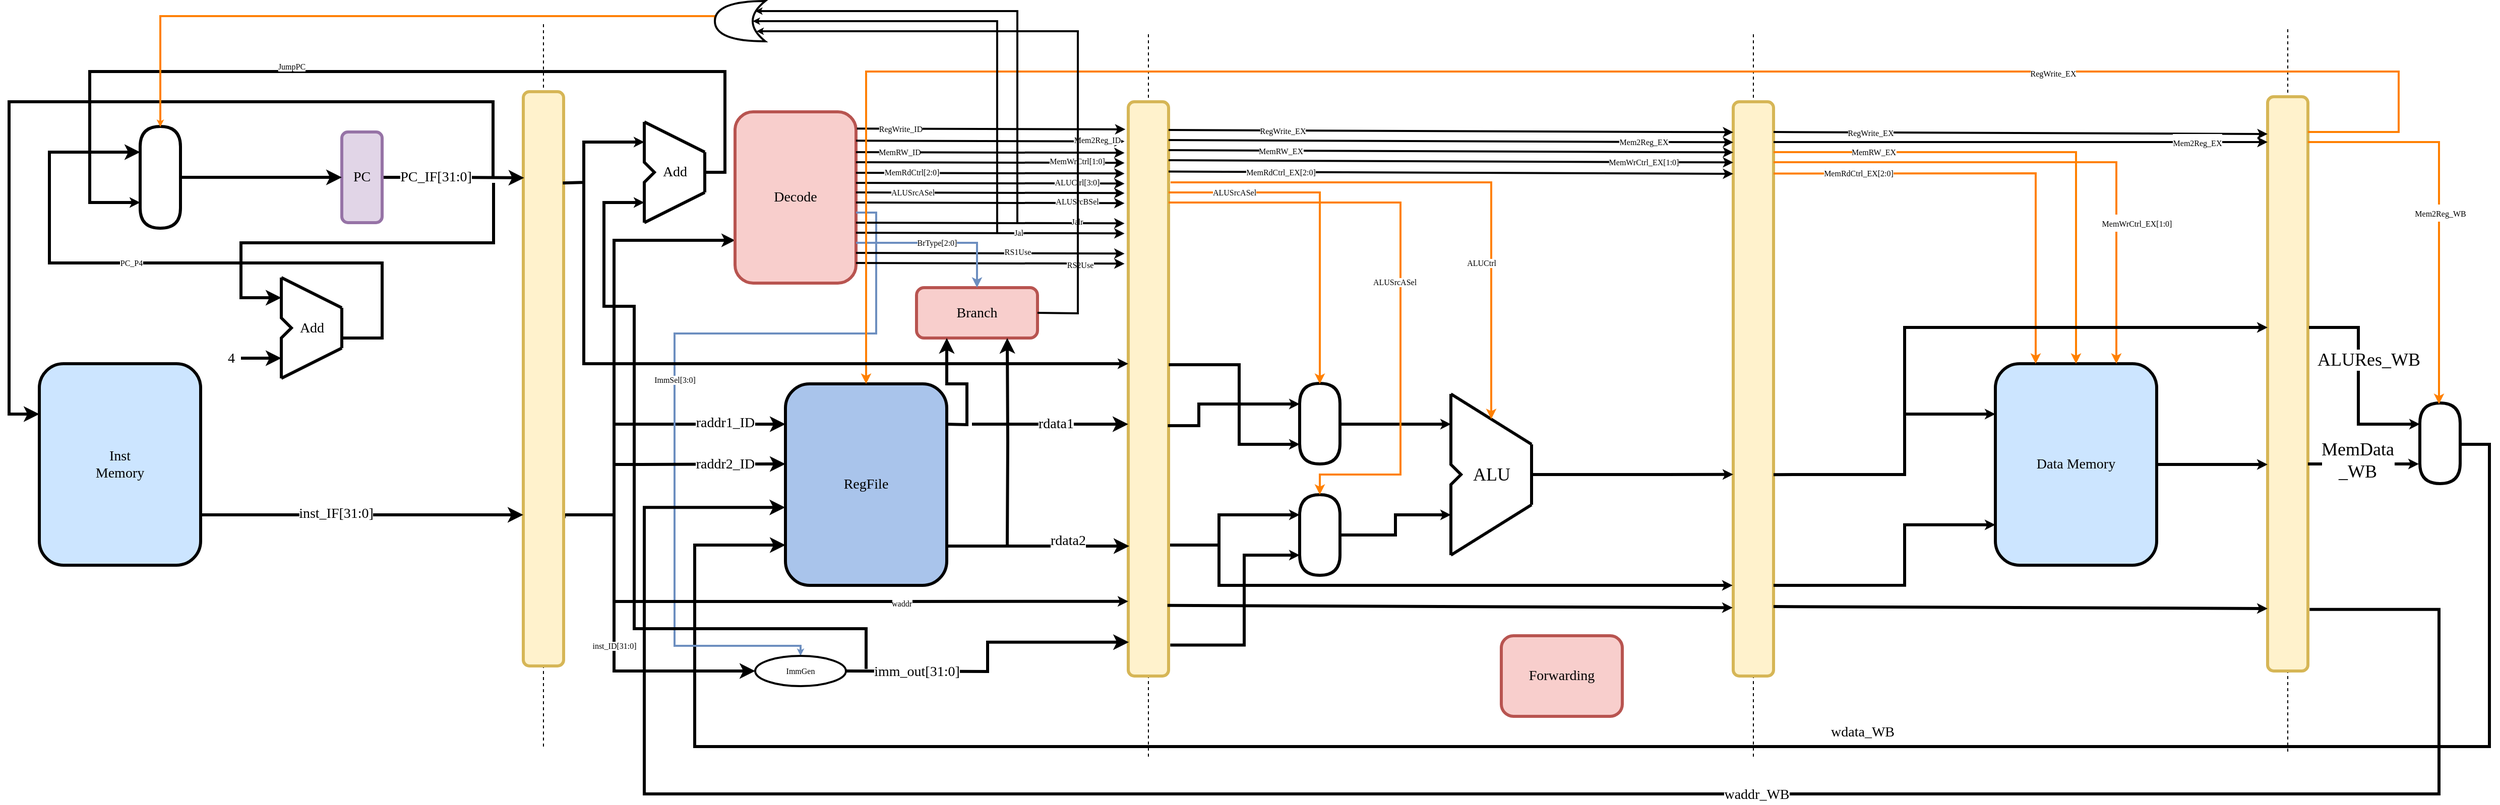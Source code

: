 <mxfile version="20.3.6" type="github" pages="5">
  <diagram id="jccyiHgNSNQttszmfxlZ" name="Page-2">
    <mxGraphModel dx="3470" dy="835" grid="1" gridSize="10" guides="1" tooltips="1" connect="1" arrows="1" fold="1" page="1" pageScale="1" pageWidth="1920" pageHeight="1200" math="0" shadow="0">
      <root>
        <mxCell id="0" />
        <mxCell id="1" parent="0" />
        <mxCell id="bHQWfMzYvvroib5OxHJU-2" value="" style="endArrow=none;dashed=1;html=1;rounded=0;fontSize=14;fontFamily=Times New Roman;" parent="1" edge="1">
          <mxGeometry width="50" height="50" relative="1" as="geometry">
            <mxPoint x="240" y="1040" as="sourcePoint" />
            <mxPoint x="240" y="320" as="targetPoint" />
          </mxGeometry>
        </mxCell>
        <mxCell id="bHQWfMzYvvroib5OxHJU-122" style="edgeStyle=orthogonalEdgeStyle;shape=connector;rounded=0;orthogonalLoop=1;jettySize=auto;html=1;exitX=1.05;exitY=0.74;exitDx=0;exitDy=0;entryX=0;entryY=0.75;entryDx=0;entryDy=0;labelBackgroundColor=default;fontFamily=Times New Roman;fontSize=8;fontColor=default;endArrow=classic;endSize=4;strokeColor=default;strokeWidth=3;exitPerimeter=0;" parent="1" source="bHQWfMzYvvroib5OxHJU-1" target="bHQWfMzYvvroib5OxHJU-6" edge="1">
          <mxGeometry relative="1" as="geometry">
            <Array as="points">
              <mxPoint x="260" y="812" />
              <mxPoint x="260" y="810" />
              <mxPoint x="310" y="810" />
              <mxPoint x="310" y="538" />
            </Array>
          </mxGeometry>
        </mxCell>
        <mxCell id="bHQWfMzYvvroib5OxHJU-1" value="" style="rounded=1;whiteSpace=wrap;html=1;fillColor=#fff2cc;strokeColor=#d6b656;strokeWidth=3;fontSize=14;fontFamily=Times New Roman;" parent="1" vertex="1">
          <mxGeometry x="220" y="390" width="40" height="570" as="geometry" />
        </mxCell>
        <mxCell id="bHQWfMzYvvroib5OxHJU-3" value="" style="endArrow=none;dashed=1;html=1;rounded=0;fontSize=14;fontFamily=Times New Roman;" parent="1" edge="1">
          <mxGeometry width="50" height="50" relative="1" as="geometry">
            <mxPoint x="840" y="1050" as="sourcePoint" />
            <mxPoint x="840" y="330" as="targetPoint" />
          </mxGeometry>
        </mxCell>
        <mxCell id="bHQWfMzYvvroib5OxHJU-167" style="edgeStyle=orthogonalEdgeStyle;shape=connector;rounded=0;orthogonalLoop=1;jettySize=auto;html=1;exitX=0.999;exitY=0.769;exitDx=0;exitDy=0;labelBackgroundColor=default;fontFamily=Times New Roman;fontSize=8;fontColor=default;endArrow=classic;endSize=1;strokeColor=default;strokeWidth=3;exitPerimeter=0;" parent="1" source="bHQWfMzYvvroib5OxHJU-4" edge="1">
          <mxGeometry relative="1" as="geometry">
            <mxPoint x="990" y="810" as="targetPoint" />
            <Array as="points">
              <mxPoint x="860" y="840" />
              <mxPoint x="910" y="840" />
              <mxPoint x="910" y="810" />
            </Array>
          </mxGeometry>
        </mxCell>
        <mxCell id="bHQWfMzYvvroib5OxHJU-4" value="" style="rounded=1;whiteSpace=wrap;html=1;fillColor=#fff2cc;strokeColor=#d6b656;strokeWidth=3;fontSize=14;fontFamily=Times New Roman;" parent="1" vertex="1">
          <mxGeometry x="820" y="400" width="40" height="570" as="geometry" />
        </mxCell>
        <mxCell id="bHQWfMzYvvroib5OxHJU-5" value="RegFile" style="rounded=1;whiteSpace=wrap;html=1;strokeWidth=3;fillColor=#A9C4EB;fontSize=14;fontFamily=Times New Roman;" parent="1" vertex="1">
          <mxGeometry x="480" y="680" width="160" height="200" as="geometry" />
        </mxCell>
        <mxCell id="bHQWfMzYvvroib5OxHJU-6" value="Decode" style="rounded=1;whiteSpace=wrap;html=1;strokeWidth=3;fillColor=#f8cecc;strokeColor=#b85450;fontSize=14;fontFamily=Times New Roman;" parent="1" vertex="1">
          <mxGeometry x="430" y="410" width="120" height="170" as="geometry" />
        </mxCell>
        <mxCell id="bHQWfMzYvvroib5OxHJU-7" value="" style="endArrow=none;dashed=1;html=1;rounded=0;fontSize=14;fontFamily=Times New Roman;" parent="1" edge="1">
          <mxGeometry width="50" height="50" relative="1" as="geometry">
            <mxPoint x="1440" y="1050" as="sourcePoint" />
            <mxPoint x="1440" y="330" as="targetPoint" />
          </mxGeometry>
        </mxCell>
        <mxCell id="bHQWfMzYvvroib5OxHJU-8" value="" style="rounded=1;whiteSpace=wrap;html=1;fillColor=#fff2cc;strokeColor=#d6b656;strokeWidth=3;fontSize=14;fontFamily=Times New Roman;" parent="1" vertex="1">
          <mxGeometry x="1420" y="400" width="40" height="570" as="geometry" />
        </mxCell>
        <mxCell id="bHQWfMzYvvroib5OxHJU-10" value="" style="endArrow=none;html=1;rounded=0;strokeWidth=3;fontSize=14;fontFamily=Times New Roman;" parent="1" edge="1">
          <mxGeometry width="50" height="50" relative="1" as="geometry">
            <mxPoint x="1140" y="690" as="sourcePoint" />
            <mxPoint x="1220" y="740" as="targetPoint" />
          </mxGeometry>
        </mxCell>
        <mxCell id="bHQWfMzYvvroib5OxHJU-11" value="" style="endArrow=none;html=1;rounded=0;strokeWidth=3;fontSize=14;fontFamily=Times New Roman;" parent="1" edge="1">
          <mxGeometry width="50" height="50" relative="1" as="geometry">
            <mxPoint x="1220" y="740" as="sourcePoint" />
            <mxPoint x="1220" y="800" as="targetPoint" />
          </mxGeometry>
        </mxCell>
        <mxCell id="bHQWfMzYvvroib5OxHJU-13" value="" style="endArrow=none;html=1;rounded=0;strokeWidth=3;fontSize=14;fontFamily=Times New Roman;" parent="1" edge="1">
          <mxGeometry width="50" height="50" relative="1" as="geometry">
            <mxPoint x="1220" y="800" as="sourcePoint" />
            <mxPoint x="1140" y="850" as="targetPoint" />
          </mxGeometry>
        </mxCell>
        <mxCell id="bHQWfMzYvvroib5OxHJU-14" value="" style="endArrow=none;html=1;rounded=0;strokeWidth=3;fontSize=14;fontFamily=Times New Roman;" parent="1" edge="1">
          <mxGeometry width="50" height="50" relative="1" as="geometry">
            <mxPoint x="1140" y="690" as="sourcePoint" />
            <mxPoint x="1140" y="850" as="targetPoint" />
            <Array as="points">
              <mxPoint x="1140" y="760" />
              <mxPoint x="1150" y="770" />
              <mxPoint x="1140" y="780" />
            </Array>
          </mxGeometry>
        </mxCell>
        <mxCell id="bHQWfMzYvvroib5OxHJU-22" value="" style="endArrow=none;html=1;rounded=0;strokeWidth=3;fontSize=14;fontFamily=Times New Roman;" parent="1" edge="1">
          <mxGeometry width="50" height="50" relative="1" as="geometry">
            <mxPoint x="-20" y="574.5" as="sourcePoint" />
            <mxPoint x="40" y="604.5" as="targetPoint" />
          </mxGeometry>
        </mxCell>
        <mxCell id="bHQWfMzYvvroib5OxHJU-23" value="" style="endArrow=none;html=1;rounded=0;strokeWidth=3;fontSize=14;fontFamily=Times New Roman;" parent="1" edge="1">
          <mxGeometry width="50" height="50" relative="1" as="geometry">
            <mxPoint x="40" y="604.5" as="sourcePoint" />
            <mxPoint x="40" y="644.5" as="targetPoint" />
          </mxGeometry>
        </mxCell>
        <mxCell id="bHQWfMzYvvroib5OxHJU-24" value="" style="endArrow=none;html=1;rounded=0;strokeWidth=3;fontSize=14;fontFamily=Times New Roman;" parent="1" edge="1">
          <mxGeometry width="50" height="50" relative="1" as="geometry">
            <mxPoint x="40" y="644.5" as="sourcePoint" />
            <mxPoint x="-20" y="674.5" as="targetPoint" />
          </mxGeometry>
        </mxCell>
        <mxCell id="bHQWfMzYvvroib5OxHJU-25" value="" style="endArrow=none;html=1;rounded=0;strokeWidth=3;fontSize=14;fontFamily=Times New Roman;" parent="1" edge="1">
          <mxGeometry width="50" height="50" relative="1" as="geometry">
            <mxPoint x="-20" y="574.5" as="sourcePoint" />
            <mxPoint x="-20" y="674.5" as="targetPoint" />
            <Array as="points">
              <mxPoint x="-20" y="614.5" />
              <mxPoint x="-10" y="624.5" />
              <mxPoint x="-20" y="634.5" />
            </Array>
          </mxGeometry>
        </mxCell>
        <mxCell id="bHQWfMzYvvroib5OxHJU-26" value="Data Memory" style="rounded=1;whiteSpace=wrap;html=1;strokeWidth=3;fillColor=#CCE5FF;fontSize=14;fontFamily=Times New Roman;" parent="1" vertex="1">
          <mxGeometry x="1680" y="660" width="160" height="200" as="geometry" />
        </mxCell>
        <mxCell id="bHQWfMzYvvroib5OxHJU-30" style="edgeStyle=orthogonalEdgeStyle;rounded=0;orthogonalLoop=1;jettySize=auto;html=1;exitX=1;exitY=0.75;exitDx=0;exitDy=0;strokeWidth=3;fontSize=14;fontFamily=Times New Roman;" parent="1" source="bHQWfMzYvvroib5OxHJU-27" edge="1">
          <mxGeometry relative="1" as="geometry">
            <mxPoint x="220" y="810" as="targetPoint" />
          </mxGeometry>
        </mxCell>
        <mxCell id="bHQWfMzYvvroib5OxHJU-32" value="inst_IF[31:0]" style="edgeLabel;html=1;align=center;verticalAlign=middle;resizable=0;points=[];fontSize=14;fontFamily=Times New Roman;" parent="bHQWfMzYvvroib5OxHJU-30" vertex="1" connectable="0">
          <mxGeometry x="-0.172" y="1" relative="1" as="geometry">
            <mxPoint x="1" as="offset" />
          </mxGeometry>
        </mxCell>
        <mxCell id="bHQWfMzYvvroib5OxHJU-27" value="Inst&lt;br&gt;Memory" style="rounded=1;whiteSpace=wrap;html=1;strokeWidth=3;fillColor=#CCE5FF;fontSize=14;fontFamily=Times New Roman;" parent="1" vertex="1">
          <mxGeometry x="-260" y="660" width="160" height="200" as="geometry" />
        </mxCell>
        <mxCell id="bHQWfMzYvvroib5OxHJU-28" value="" style="endArrow=none;dashed=1;html=1;rounded=0;fontSize=14;fontFamily=Times New Roman;" parent="1" edge="1">
          <mxGeometry width="50" height="50" relative="1" as="geometry">
            <mxPoint x="1970" y="1045" as="sourcePoint" />
            <mxPoint x="1970" y="325" as="targetPoint" />
          </mxGeometry>
        </mxCell>
        <mxCell id="bHQWfMzYvvroib5OxHJU-29" value="" style="rounded=1;whiteSpace=wrap;html=1;fillColor=#fff2cc;strokeColor=#d6b656;strokeWidth=3;fontSize=14;fontFamily=Times New Roman;" parent="1" vertex="1">
          <mxGeometry x="1950" y="395" width="40" height="570" as="geometry" />
        </mxCell>
        <mxCell id="bHQWfMzYvvroib5OxHJU-34" style="edgeStyle=orthogonalEdgeStyle;rounded=0;orthogonalLoop=1;jettySize=auto;html=1;exitX=1;exitY=0.5;exitDx=0;exitDy=0;entryX=0.021;entryY=0.15;entryDx=0;entryDy=0;entryPerimeter=0;fontFamily=Times New Roman;fontSize=14;fontColor=default;strokeWidth=3;" parent="1" source="bHQWfMzYvvroib5OxHJU-33" target="bHQWfMzYvvroib5OxHJU-1" edge="1">
          <mxGeometry relative="1" as="geometry" />
        </mxCell>
        <mxCell id="bHQWfMzYvvroib5OxHJU-35" value="PC_IF[31:0]" style="edgeLabel;html=1;align=center;verticalAlign=middle;resizable=0;points=[];fontSize=14;fontFamily=Times New Roman;fontColor=default;" parent="bHQWfMzYvvroib5OxHJU-34" vertex="1" connectable="0">
          <mxGeometry x="-0.244" relative="1" as="geometry">
            <mxPoint x="-1" as="offset" />
          </mxGeometry>
        </mxCell>
        <mxCell id="bHQWfMzYvvroib5OxHJU-33" value="&lt;font style=&quot;font-size: 14px;&quot;&gt;PC&lt;/font&gt;" style="rounded=1;whiteSpace=wrap;html=1;strokeWidth=3;fillColor=#e1d5e7;strokeColor=#9673a6;fontSize=14;fontFamily=Times New Roman;" parent="1" vertex="1">
          <mxGeometry x="40" y="430" width="40" height="90" as="geometry" />
        </mxCell>
        <mxCell id="bHQWfMzYvvroib5OxHJU-36" style="edgeStyle=orthogonalEdgeStyle;rounded=0;orthogonalLoop=1;jettySize=auto;html=1;entryX=0;entryY=0.25;entryDx=0;entryDy=0;fontFamily=Times New Roman;fontSize=14;fontColor=default;strokeWidth=3;" parent="1" target="bHQWfMzYvvroib5OxHJU-27" edge="1">
          <mxGeometry relative="1" as="geometry">
            <mxPoint x="190" y="476" as="sourcePoint" />
            <mxPoint x="-260" y="717" as="targetPoint" />
            <Array as="points">
              <mxPoint x="190" y="400" />
              <mxPoint x="-290" y="400" />
              <mxPoint x="-290" y="710" />
            </Array>
          </mxGeometry>
        </mxCell>
        <mxCell id="bHQWfMzYvvroib5OxHJU-38" style="edgeStyle=orthogonalEdgeStyle;rounded=0;orthogonalLoop=1;jettySize=auto;html=1;fontFamily=Times New Roman;fontSize=14;fontColor=default;strokeWidth=3;startArrow=none;" parent="1" source="bHQWfMzYvvroib5OxHJU-71" edge="1">
          <mxGeometry relative="1" as="geometry">
            <mxPoint x="190" y="470" as="sourcePoint" />
            <mxPoint x="-20" y="594.5" as="targetPoint" />
            <Array as="points">
              <mxPoint x="190" y="540" />
              <mxPoint x="-60" y="540" />
              <mxPoint x="-60" y="595" />
            </Array>
          </mxGeometry>
        </mxCell>
        <mxCell id="bHQWfMzYvvroib5OxHJU-41" value="" style="endArrow=classic;html=1;rounded=0;labelBackgroundColor=default;fontFamily=Times New Roman;fontSize=14;fontColor=default;strokeColor=default;strokeWidth=3;shape=connector;" parent="1" edge="1">
          <mxGeometry width="50" height="50" relative="1" as="geometry">
            <mxPoint x="-60" y="654.5" as="sourcePoint" />
            <mxPoint x="-20" y="654.5" as="targetPoint" />
          </mxGeometry>
        </mxCell>
        <mxCell id="bHQWfMzYvvroib5OxHJU-42" value="4" style="text;html=1;align=center;verticalAlign=middle;resizable=0;points=[];autosize=1;strokeColor=none;fillColor=none;fontSize=14;fontFamily=Times New Roman;fontColor=default;" parent="1" vertex="1">
          <mxGeometry x="-80" y="644.5" width="20" height="20" as="geometry" />
        </mxCell>
        <mxCell id="bHQWfMzYvvroib5OxHJU-43" value="Add" style="text;html=1;align=center;verticalAlign=middle;resizable=0;points=[];autosize=1;strokeColor=none;fillColor=none;fontSize=14;fontFamily=Times New Roman;fontColor=default;" parent="1" vertex="1">
          <mxGeometry x="-10" y="614.5" width="40" height="20" as="geometry" />
        </mxCell>
        <mxCell id="bHQWfMzYvvroib5OxHJU-53" value="" style="endArrow=none;html=1;rounded=0;labelBackgroundColor=default;fontFamily=Times New Roman;fontSize=14;fontColor=default;strokeColor=default;strokeWidth=3;shape=connector;" parent="1" edge="1">
          <mxGeometry width="50" height="50" relative="1" as="geometry">
            <mxPoint x="-160" y="505.5" as="sourcePoint" />
            <mxPoint x="-160" y="444.5" as="targetPoint" />
          </mxGeometry>
        </mxCell>
        <mxCell id="bHQWfMzYvvroib5OxHJU-54" value="" style="endArrow=none;html=1;rounded=0;labelBackgroundColor=default;fontFamily=Times New Roman;fontSize=14;fontColor=default;strokeColor=default;strokeWidth=3;shape=connector;" parent="1" edge="1">
          <mxGeometry width="50" height="50" relative="1" as="geometry">
            <mxPoint x="-120" y="505.5" as="sourcePoint" />
            <mxPoint x="-120" y="444.5" as="targetPoint" />
          </mxGeometry>
        </mxCell>
        <mxCell id="bHQWfMzYvvroib5OxHJU-55" value="" style="endArrow=none;html=1;labelBackgroundColor=default;fontFamily=Times New Roman;fontSize=14;fontColor=default;strokeColor=default;strokeWidth=3;shape=connector;curved=1;" parent="1" edge="1">
          <mxGeometry width="50" height="50" relative="1" as="geometry">
            <mxPoint x="-160" y="444.5" as="sourcePoint" />
            <mxPoint x="-120" y="444.5" as="targetPoint" />
            <Array as="points">
              <mxPoint x="-160" y="424.5" />
              <mxPoint x="-120" y="424.5" />
            </Array>
          </mxGeometry>
        </mxCell>
        <mxCell id="bHQWfMzYvvroib5OxHJU-56" value="" style="endArrow=none;html=1;labelBackgroundColor=default;fontFamily=Times New Roman;fontSize=14;fontColor=default;strokeColor=default;strokeWidth=3;shape=connector;curved=1;" parent="1" edge="1">
          <mxGeometry width="50" height="50" relative="1" as="geometry">
            <mxPoint x="-120" y="505.5" as="sourcePoint" />
            <mxPoint x="-160" y="505.5" as="targetPoint" />
            <Array as="points">
              <mxPoint x="-120" y="525.5" />
              <mxPoint x="-160" y="525.5" />
            </Array>
          </mxGeometry>
        </mxCell>
        <mxCell id="bHQWfMzYvvroib5OxHJU-57" value="" style="endArrow=classic;html=1;labelBackgroundColor=default;fontFamily=Times New Roman;fontSize=14;fontColor=default;strokeColor=default;strokeWidth=3;shape=connector;rounded=0;" parent="1" edge="1">
          <mxGeometry width="50" height="50" relative="1" as="geometry">
            <mxPoint x="40" y="634.5" as="sourcePoint" />
            <mxPoint x="-160" y="450" as="targetPoint" />
            <Array as="points">
              <mxPoint x="80" y="634.5" />
              <mxPoint x="80" y="560" />
              <mxPoint x="-250" y="560" />
              <mxPoint x="-250" y="470.5" />
              <mxPoint x="-250" y="450" />
            </Array>
          </mxGeometry>
        </mxCell>
        <mxCell id="bHQWfMzYvvroib5OxHJU-226" value="PC_P4" style="edgeLabel;html=1;align=center;verticalAlign=middle;resizable=0;points=[];fontSize=8;fontFamily=Times New Roman;fontColor=default;" parent="bHQWfMzYvvroib5OxHJU-57" vertex="1" connectable="0">
          <mxGeometry x="0.191" y="9" relative="1" as="geometry">
            <mxPoint x="20" y="-9" as="offset" />
          </mxGeometry>
        </mxCell>
        <mxCell id="bHQWfMzYvvroib5OxHJU-61" value="" style="endArrow=classic;html=1;labelBackgroundColor=default;fontFamily=Times New Roman;fontSize=14;fontColor=default;strokeColor=default;strokeWidth=3;shape=connector;rounded=0;" parent="1" target="bHQWfMzYvvroib5OxHJU-33" edge="1">
          <mxGeometry width="50" height="50" relative="1" as="geometry">
            <mxPoint x="-120" y="475" as="sourcePoint" />
            <mxPoint x="-150" y="510" as="targetPoint" />
          </mxGeometry>
        </mxCell>
        <mxCell id="bHQWfMzYvvroib5OxHJU-71" value="" style="shape=image;html=1;verticalAlign=top;verticalLabelPosition=bottom;labelBackgroundColor=#ffffff;imageAspect=0;aspect=fixed;image=https://cdn4.iconfinder.com/data/icons/essential-app-2/16/record-round-circle-dot-128.png;fontFamily=Times New Roman;fontSize=14;fontColor=default;" parent="1" vertex="1">
          <mxGeometry x="186" y="471.5" width="9" height="9" as="geometry" />
        </mxCell>
        <mxCell id="bHQWfMzYvvroib5OxHJU-77" style="edgeStyle=orthogonalEdgeStyle;rounded=0;orthogonalLoop=1;jettySize=auto;html=1;strokeWidth=3;fontSize=14;fontFamily=Times New Roman;" parent="1" edge="1">
          <mxGeometry relative="1" as="geometry">
            <mxPoint x="310" y="720" as="sourcePoint" />
            <mxPoint x="480" y="720" as="targetPoint" />
            <Array as="points">
              <mxPoint x="340" y="720" />
            </Array>
          </mxGeometry>
        </mxCell>
        <mxCell id="bHQWfMzYvvroib5OxHJU-78" value="raddr1_ID" style="edgeLabel;html=1;align=center;verticalAlign=middle;resizable=0;points=[];fontSize=14;fontFamily=Times New Roman;" parent="bHQWfMzYvvroib5OxHJU-77" vertex="1" connectable="0">
          <mxGeometry x="-0.172" y="1" relative="1" as="geometry">
            <mxPoint x="39" as="offset" />
          </mxGeometry>
        </mxCell>
        <mxCell id="bHQWfMzYvvroib5OxHJU-83" style="edgeStyle=orthogonalEdgeStyle;rounded=0;orthogonalLoop=1;jettySize=auto;html=1;strokeWidth=3;fontSize=14;fontFamily=Times New Roman;" parent="1" edge="1">
          <mxGeometry relative="1" as="geometry">
            <mxPoint x="2140" y="740" as="sourcePoint" />
            <mxPoint x="480" y="840" as="targetPoint" />
            <Array as="points">
              <mxPoint x="2170" y="740" />
              <mxPoint x="2170" y="1040" />
              <mxPoint x="390" y="1040" />
              <mxPoint x="390" y="840" />
            </Array>
          </mxGeometry>
        </mxCell>
        <mxCell id="bHQWfMzYvvroib5OxHJU-84" value="wdata_WB" style="edgeLabel;html=1;align=center;verticalAlign=middle;resizable=0;points=[];fontSize=14;fontFamily=Times New Roman;" parent="bHQWfMzYvvroib5OxHJU-83" vertex="1" connectable="0">
          <mxGeometry x="-0.172" y="1" relative="1" as="geometry">
            <mxPoint x="41" y="-15" as="offset" />
          </mxGeometry>
        </mxCell>
        <mxCell id="bHQWfMzYvvroib5OxHJU-87" style="edgeStyle=orthogonalEdgeStyle;rounded=0;orthogonalLoop=1;jettySize=auto;html=1;strokeWidth=3;fontSize=14;fontFamily=Times New Roman;" parent="1" edge="1">
          <mxGeometry relative="1" as="geometry">
            <mxPoint x="640" y="841" as="sourcePoint" />
            <mxPoint x="821" y="841" as="targetPoint" />
            <Array as="points">
              <mxPoint x="821" y="841" />
            </Array>
          </mxGeometry>
        </mxCell>
        <mxCell id="bHQWfMzYvvroib5OxHJU-88" value="rdata2" style="edgeLabel;html=1;align=center;verticalAlign=middle;resizable=0;points=[];fontSize=14;fontFamily=Times New Roman;" parent="bHQWfMzYvvroib5OxHJU-87" vertex="1" connectable="0">
          <mxGeometry x="-0.172" y="1" relative="1" as="geometry">
            <mxPoint x="45" y="-4" as="offset" />
          </mxGeometry>
        </mxCell>
        <mxCell id="bHQWfMzYvvroib5OxHJU-89" value="Branch" style="rounded=1;whiteSpace=wrap;html=1;strokeWidth=3;fillColor=#f8cecc;strokeColor=#b85450;fontSize=14;fontFamily=Times New Roman;" parent="1" vertex="1">
          <mxGeometry x="610" y="584.5" width="120" height="50" as="geometry" />
        </mxCell>
        <mxCell id="bHQWfMzYvvroib5OxHJU-92" value="" style="endArrow=classic;html=1;rounded=0;labelBackgroundColor=default;fontFamily=Times New Roman;fontSize=14;fontColor=default;strokeColor=default;strokeWidth=2;shape=connector;exitX=1.007;exitY=0.098;exitDx=0;exitDy=0;exitPerimeter=0;entryX=-0.071;entryY=0.048;entryDx=0;entryDy=0;entryPerimeter=0;endSize=4;" parent="1" source="bHQWfMzYvvroib5OxHJU-6" target="bHQWfMzYvvroib5OxHJU-4" edge="1">
          <mxGeometry width="50" height="50" relative="1" as="geometry">
            <mxPoint x="510" y="430" as="sourcePoint" />
            <mxPoint x="560" y="380" as="targetPoint" />
          </mxGeometry>
        </mxCell>
        <mxCell id="bHQWfMzYvvroib5OxHJU-98" value="&lt;font style=&quot;font-size: 8px;&quot;&gt;RegWrite_ID&lt;/font&gt;" style="edgeLabel;html=1;align=center;verticalAlign=middle;resizable=0;points=[];fontSize=14;fontFamily=Times New Roman;fontColor=default;endArrow=classic;rounded=0;strokeColor=default;strokeWidth=2;endSize=4;" parent="bHQWfMzYvvroib5OxHJU-92" vertex="1" connectable="0">
          <mxGeometry x="-0.523" y="1" relative="1" as="geometry">
            <mxPoint x="-21" as="offset" />
          </mxGeometry>
        </mxCell>
        <mxCell id="bHQWfMzYvvroib5OxHJU-93" value="" style="endArrow=classic;html=1;rounded=0;labelBackgroundColor=default;fontFamily=Times New Roman;fontSize=14;fontColor=default;strokeColor=default;strokeWidth=2;shape=connector;exitX=1.007;exitY=0.098;exitDx=0;exitDy=0;exitPerimeter=0;entryX=-0.071;entryY=0.048;entryDx=0;entryDy=0;entryPerimeter=0;endSize=4;" parent="1" edge="1">
          <mxGeometry width="50" height="50" relative="1" as="geometry">
            <mxPoint x="550" y="450.0" as="sourcePoint" />
            <mxPoint x="816.32" y="450.7" as="targetPoint" />
          </mxGeometry>
        </mxCell>
        <mxCell id="bHQWfMzYvvroib5OxHJU-99" value="MemRW_ID" style="edgeLabel;html=1;align=center;verticalAlign=middle;resizable=0;points=[];fontSize=8;fontFamily=Times New Roman;fontColor=default;endArrow=classic;rounded=0;strokeColor=default;strokeWidth=2;endSize=4;" parent="bHQWfMzYvvroib5OxHJU-93" vertex="1" connectable="0">
          <mxGeometry x="-0.502" relative="1" as="geometry">
            <mxPoint x="-24" as="offset" />
          </mxGeometry>
        </mxCell>
        <mxCell id="bHQWfMzYvvroib5OxHJU-94" value="" style="endArrow=classic;html=1;rounded=0;labelBackgroundColor=default;fontFamily=Times New Roman;fontSize=14;fontColor=default;strokeColor=default;strokeWidth=2;shape=connector;exitX=1.007;exitY=0.098;exitDx=0;exitDy=0;exitPerimeter=0;entryX=-0.071;entryY=0.048;entryDx=0;entryDy=0;entryPerimeter=0;endSize=4;" parent="1" edge="1">
          <mxGeometry width="50" height="50" relative="1" as="geometry">
            <mxPoint x="550" y="470.5" as="sourcePoint" />
            <mxPoint x="816.32" y="471.2" as="targetPoint" />
          </mxGeometry>
        </mxCell>
        <mxCell id="bHQWfMzYvvroib5OxHJU-106" value="MemRdCtrl[2:0]" style="edgeLabel;html=1;align=center;verticalAlign=middle;resizable=0;points=[];fontSize=8;fontFamily=Times New Roman;fontColor=default;" parent="bHQWfMzYvvroib5OxHJU-94" vertex="1" connectable="0">
          <mxGeometry x="-0.72" y="1" relative="1" as="geometry">
            <mxPoint x="17" as="offset" />
          </mxGeometry>
        </mxCell>
        <mxCell id="bHQWfMzYvvroib5OxHJU-95" value="" style="endArrow=classic;html=1;rounded=0;labelBackgroundColor=default;fontFamily=Times New Roman;fontSize=14;fontColor=default;strokeColor=default;strokeWidth=2;shape=connector;exitX=1.007;exitY=0.098;exitDx=0;exitDy=0;exitPerimeter=0;entryX=-0.071;entryY=0.048;entryDx=0;entryDy=0;entryPerimeter=0;endSize=4;" parent="1" edge="1">
          <mxGeometry width="50" height="50" relative="1" as="geometry">
            <mxPoint x="550" y="490.0" as="sourcePoint" />
            <mxPoint x="816.32" y="490.7" as="targetPoint" />
          </mxGeometry>
        </mxCell>
        <mxCell id="bHQWfMzYvvroib5OxHJU-109" value="ALUSrcASel" style="edgeLabel;html=1;align=center;verticalAlign=middle;resizable=0;points=[];fontSize=8;fontFamily=Times New Roman;fontColor=default;" parent="bHQWfMzYvvroib5OxHJU-95" vertex="1" connectable="0">
          <mxGeometry x="-0.741" relative="1" as="geometry">
            <mxPoint x="21" as="offset" />
          </mxGeometry>
        </mxCell>
        <mxCell id="bHQWfMzYvvroib5OxHJU-96" value="" style="endArrow=classic;html=1;rounded=0;labelBackgroundColor=default;fontFamily=Times New Roman;fontSize=14;fontColor=default;strokeColor=#6c8ebf;strokeWidth=2;shape=connector;exitX=1.007;exitY=0.098;exitDx=0;exitDy=0;exitPerimeter=0;endSize=1;entryX=0.5;entryY=0;entryDx=0;entryDy=0;fillColor=#dae8fc;" parent="1" target="bHQWfMzYvvroib5OxHJU-127" edge="1">
          <mxGeometry width="50" height="50" relative="1" as="geometry">
            <mxPoint x="550" y="510.0" as="sourcePoint" />
            <mxPoint x="500" y="940" as="targetPoint" />
            <Array as="points">
              <mxPoint x="570" y="510" />
              <mxPoint x="570" y="630" />
              <mxPoint x="370" y="630" />
              <mxPoint x="370" y="940" />
              <mxPoint x="495" y="940" />
            </Array>
          </mxGeometry>
        </mxCell>
        <mxCell id="bHQWfMzYvvroib5OxHJU-114" value="ImmSel[3:0]" style="edgeLabel;html=1;align=center;verticalAlign=middle;resizable=0;points=[];fontSize=8;fontFamily=Times New Roman;fontColor=default;" parent="bHQWfMzYvvroib5OxHJU-96" vertex="1" connectable="0">
          <mxGeometry x="-0.741" relative="1" as="geometry">
            <mxPoint x="-200" y="84" as="offset" />
          </mxGeometry>
        </mxCell>
        <mxCell id="bHQWfMzYvvroib5OxHJU-97" value="" style="endArrow=classic;html=1;rounded=0;labelBackgroundColor=default;fontFamily=Times New Roman;fontSize=14;fontColor=default;strokeColor=default;strokeWidth=2;shape=connector;exitX=1.007;exitY=0.098;exitDx=0;exitDy=0;exitPerimeter=0;entryX=-0.071;entryY=0.048;entryDx=0;entryDy=0;entryPerimeter=0;endSize=4;" parent="1" edge="1">
          <mxGeometry width="50" height="50" relative="1" as="geometry">
            <mxPoint x="550" y="530.0" as="sourcePoint" />
            <mxPoint x="816.32" y="530.7" as="targetPoint" />
          </mxGeometry>
        </mxCell>
        <mxCell id="bHQWfMzYvvroib5OxHJU-117" value="Jal" style="edgeLabel;html=1;align=center;verticalAlign=middle;resizable=0;points=[];fontSize=8;fontFamily=Times New Roman;fontColor=default;" parent="bHQWfMzYvvroib5OxHJU-97" vertex="1" connectable="0">
          <mxGeometry x="-0.63" relative="1" as="geometry">
            <mxPoint x="111" as="offset" />
          </mxGeometry>
        </mxCell>
        <mxCell id="bHQWfMzYvvroib5OxHJU-100" value="" style="endArrow=classic;html=1;rounded=0;labelBackgroundColor=default;fontFamily=Times New Roman;fontSize=14;fontColor=default;strokeColor=default;strokeWidth=2;shape=connector;exitX=1.007;exitY=0.098;exitDx=0;exitDy=0;exitPerimeter=0;entryX=-0.071;entryY=0.048;entryDx=0;entryDy=0;entryPerimeter=0;endSize=4;" parent="1" edge="1">
          <mxGeometry width="50" height="50" relative="1" as="geometry">
            <mxPoint x="550" y="550.0" as="sourcePoint" />
            <mxPoint x="816.32" y="550.7" as="targetPoint" />
          </mxGeometry>
        </mxCell>
        <mxCell id="bHQWfMzYvvroib5OxHJU-120" value="RS1Use" style="edgeLabel;html=1;align=center;verticalAlign=middle;resizable=0;points=[];fontSize=8;fontFamily=Times New Roman;fontColor=default;" parent="bHQWfMzYvvroib5OxHJU-100" vertex="1" connectable="0">
          <mxGeometry x="-0.725" y="1" relative="1" as="geometry">
            <mxPoint x="123" as="offset" />
          </mxGeometry>
        </mxCell>
        <mxCell id="bHQWfMzYvvroib5OxHJU-101" value="" style="endArrow=classic;html=1;rounded=0;labelBackgroundColor=default;fontFamily=Times New Roman;fontSize=14;fontColor=default;strokeColor=default;strokeWidth=2;shape=connector;exitX=1.007;exitY=0.098;exitDx=0;exitDy=0;exitPerimeter=0;entryX=-0.071;entryY=0.048;entryDx=0;entryDy=0;entryPerimeter=0;endSize=4;" parent="1" edge="1">
          <mxGeometry width="50" height="50" relative="1" as="geometry">
            <mxPoint x="550" y="560.0" as="sourcePoint" />
            <mxPoint x="816.32" y="560.7" as="targetPoint" />
          </mxGeometry>
        </mxCell>
        <mxCell id="bHQWfMzYvvroib5OxHJU-121" value="RS2Use" style="edgeLabel;html=1;align=center;verticalAlign=middle;resizable=0;points=[];fontSize=8;fontFamily=Times New Roman;fontColor=default;" parent="bHQWfMzYvvroib5OxHJU-101" vertex="1" connectable="0">
          <mxGeometry x="0.603" y="-1" relative="1" as="geometry">
            <mxPoint x="8" as="offset" />
          </mxGeometry>
        </mxCell>
        <mxCell id="bHQWfMzYvvroib5OxHJU-102" value="" style="endArrow=classic;html=1;rounded=0;labelBackgroundColor=default;fontFamily=Times New Roman;fontSize=14;fontColor=default;strokeColor=default;strokeWidth=2;shape=connector;exitX=1.007;exitY=0.098;exitDx=0;exitDy=0;exitPerimeter=0;entryX=-0.071;entryY=0.048;entryDx=0;entryDy=0;entryPerimeter=0;endSize=4;" parent="1" edge="1">
          <mxGeometry width="50" height="50" relative="1" as="geometry">
            <mxPoint x="550" y="438.66" as="sourcePoint" />
            <mxPoint x="816.32" y="439.36" as="targetPoint" />
          </mxGeometry>
        </mxCell>
        <mxCell id="bHQWfMzYvvroib5OxHJU-103" value="Mem2Reg_ID" style="edgeLabel;html=1;align=center;verticalAlign=middle;resizable=0;points=[];fontSize=8;fontFamily=Times New Roman;fontColor=default;endArrow=classic;rounded=0;strokeColor=default;strokeWidth=2;endSize=4;" parent="bHQWfMzYvvroib5OxHJU-102" vertex="1" connectable="0">
          <mxGeometry x="-0.523" y="1" relative="1" as="geometry">
            <mxPoint x="175" as="offset" />
          </mxGeometry>
        </mxCell>
        <mxCell id="bHQWfMzYvvroib5OxHJU-104" value="" style="endArrow=classic;html=1;rounded=0;labelBackgroundColor=default;fontFamily=Times New Roman;fontSize=8;fontColor=default;strokeColor=default;strokeWidth=2;shape=connector;exitX=1.007;exitY=0.098;exitDx=0;exitDy=0;exitPerimeter=0;entryX=-0.071;entryY=0.048;entryDx=0;entryDy=0;entryPerimeter=0;endSize=4;" parent="1" edge="1">
          <mxGeometry width="50" height="50" relative="1" as="geometry">
            <mxPoint x="550" y="460" as="sourcePoint" />
            <mxPoint x="816.32" y="460.7" as="targetPoint" />
          </mxGeometry>
        </mxCell>
        <mxCell id="bHQWfMzYvvroib5OxHJU-105" value="MemWrCtrl[1:0]" style="edgeLabel;html=1;align=center;verticalAlign=middle;resizable=0;points=[];fontSize=8;fontFamily=Times New Roman;fontColor=default;" parent="bHQWfMzYvvroib5OxHJU-104" vertex="1" connectable="0">
          <mxGeometry x="0.646" y="2" relative="1" as="geometry">
            <mxPoint as="offset" />
          </mxGeometry>
        </mxCell>
        <mxCell id="bHQWfMzYvvroib5OxHJU-107" value="" style="endArrow=classic;html=1;rounded=0;labelBackgroundColor=default;fontFamily=Times New Roman;fontSize=8;fontColor=default;strokeColor=default;strokeWidth=2;shape=connector;exitX=1.007;exitY=0.098;exitDx=0;exitDy=0;exitPerimeter=0;entryX=-0.071;entryY=0.048;entryDx=0;entryDy=0;entryPerimeter=0;endSize=4;" parent="1" edge="1">
          <mxGeometry width="50" height="50" relative="1" as="geometry">
            <mxPoint x="550" y="480.5" as="sourcePoint" />
            <mxPoint x="816.32" y="481.2" as="targetPoint" />
          </mxGeometry>
        </mxCell>
        <mxCell id="bHQWfMzYvvroib5OxHJU-108" value="ALUCtrl[3:0]" style="edgeLabel;html=1;align=center;verticalAlign=middle;resizable=0;points=[];fontSize=8;fontFamily=Times New Roman;fontColor=default;" parent="bHQWfMzYvvroib5OxHJU-107" vertex="1" connectable="0">
          <mxGeometry x="0.646" y="2" relative="1" as="geometry">
            <mxPoint y="1" as="offset" />
          </mxGeometry>
        </mxCell>
        <mxCell id="bHQWfMzYvvroib5OxHJU-112" value="" style="endArrow=classic;html=1;rounded=0;labelBackgroundColor=default;fontFamily=Times New Roman;fontSize=8;fontColor=default;strokeColor=default;strokeWidth=2;shape=connector;exitX=1.007;exitY=0.098;exitDx=0;exitDy=0;exitPerimeter=0;entryX=-0.071;entryY=0.048;entryDx=0;entryDy=0;entryPerimeter=0;endSize=4;" parent="1" edge="1">
          <mxGeometry width="50" height="50" relative="1" as="geometry">
            <mxPoint x="550" y="500" as="sourcePoint" />
            <mxPoint x="816.32" y="500.7" as="targetPoint" />
          </mxGeometry>
        </mxCell>
        <mxCell id="bHQWfMzYvvroib5OxHJU-113" value="ALUSrcBSel" style="edgeLabel;html=1;align=center;verticalAlign=middle;resizable=0;points=[];fontSize=8;fontFamily=Times New Roman;fontColor=default;" parent="bHQWfMzYvvroib5OxHJU-112" vertex="1" connectable="0">
          <mxGeometry x="0.646" y="2" relative="1" as="geometry">
            <mxPoint as="offset" />
          </mxGeometry>
        </mxCell>
        <mxCell id="bHQWfMzYvvroib5OxHJU-115" value="" style="endArrow=classic;html=1;rounded=0;labelBackgroundColor=default;fontFamily=Times New Roman;fontSize=8;fontColor=default;strokeColor=default;strokeWidth=2;shape=connector;exitX=1.007;exitY=0.098;exitDx=0;exitDy=0;exitPerimeter=0;entryX=-0.071;entryY=0.048;entryDx=0;entryDy=0;entryPerimeter=0;endSize=4;" parent="1" edge="1">
          <mxGeometry width="50" height="50" relative="1" as="geometry">
            <mxPoint x="550" y="520" as="sourcePoint" />
            <mxPoint x="816.32" y="520.7" as="targetPoint" />
          </mxGeometry>
        </mxCell>
        <mxCell id="bHQWfMzYvvroib5OxHJU-116" value="Jalr" style="edgeLabel;html=1;align=center;verticalAlign=middle;resizable=0;points=[];fontSize=8;fontFamily=Times New Roman;fontColor=default;" parent="bHQWfMzYvvroib5OxHJU-115" vertex="1" connectable="0">
          <mxGeometry x="0.646" y="2" relative="1" as="geometry">
            <mxPoint as="offset" />
          </mxGeometry>
        </mxCell>
        <mxCell id="bHQWfMzYvvroib5OxHJU-118" value="" style="endArrow=classic;html=1;rounded=0;labelBackgroundColor=default;fontFamily=Times New Roman;fontSize=8;fontColor=default;strokeColor=#6c8ebf;strokeWidth=2;shape=connector;exitX=1.007;exitY=0.098;exitDx=0;exitDy=0;exitPerimeter=0;endSize=4;entryX=0.5;entryY=0;entryDx=0;entryDy=0;fillColor=#dae8fc;" parent="1" target="bHQWfMzYvvroib5OxHJU-89" edge="1">
          <mxGeometry width="50" height="50" relative="1" as="geometry">
            <mxPoint x="550" y="540" as="sourcePoint" />
            <mxPoint x="590" y="600" as="targetPoint" />
            <Array as="points">
              <mxPoint x="670" y="540" />
            </Array>
          </mxGeometry>
        </mxCell>
        <mxCell id="bHQWfMzYvvroib5OxHJU-119" value="BrType[2:0]" style="edgeLabel;html=1;align=center;verticalAlign=middle;resizable=0;points=[];fontSize=8;fontFamily=Times New Roman;fontColor=default;" parent="bHQWfMzYvvroib5OxHJU-118" vertex="1" connectable="0">
          <mxGeometry x="0.646" y="2" relative="1" as="geometry">
            <mxPoint x="-42" y="-16" as="offset" />
          </mxGeometry>
        </mxCell>
        <mxCell id="bHQWfMzYvvroib5OxHJU-123" style="edgeStyle=orthogonalEdgeStyle;rounded=0;orthogonalLoop=1;jettySize=auto;html=1;strokeWidth=3;fontSize=14;fontFamily=Times New Roman;" parent="1" edge="1">
          <mxGeometry relative="1" as="geometry">
            <mxPoint x="310" y="760" as="sourcePoint" />
            <mxPoint x="480" y="759.5" as="targetPoint" />
            <Array as="points">
              <mxPoint x="330" y="760" />
              <mxPoint x="330" y="760" />
            </Array>
          </mxGeometry>
        </mxCell>
        <mxCell id="bHQWfMzYvvroib5OxHJU-124" value="raddr2_ID" style="edgeLabel;html=1;align=center;verticalAlign=middle;resizable=0;points=[];fontSize=14;fontFamily=Times New Roman;" parent="bHQWfMzYvvroib5OxHJU-123" vertex="1" connectable="0">
          <mxGeometry x="-0.172" y="1" relative="1" as="geometry">
            <mxPoint x="39" y="1" as="offset" />
          </mxGeometry>
        </mxCell>
        <mxCell id="bHQWfMzYvvroib5OxHJU-125" style="edgeStyle=orthogonalEdgeStyle;rounded=0;orthogonalLoop=1;jettySize=auto;html=1;strokeWidth=3;fontSize=14;exitX=1.042;exitY=0.898;exitDx=0;exitDy=0;exitPerimeter=0;entryX=-0.002;entryY=0.613;entryDx=0;entryDy=0;entryPerimeter=0;fontFamily=Times New Roman;" parent="1" target="bHQWfMzYvvroib5OxHJU-5" edge="1">
          <mxGeometry relative="1" as="geometry">
            <mxPoint x="1991.68" y="903.86" as="sourcePoint" />
            <mxPoint x="480" y="797" as="targetPoint" />
            <Array as="points">
              <mxPoint x="2120" y="904" />
              <mxPoint x="2120" y="1087" />
              <mxPoint x="340" y="1087" />
              <mxPoint x="340" y="803" />
            </Array>
          </mxGeometry>
        </mxCell>
        <mxCell id="bHQWfMzYvvroib5OxHJU-126" value="waddr_WB" style="edgeLabel;html=1;align=center;verticalAlign=middle;resizable=0;points=[];fontSize=14;fontFamily=Times New Roman;" parent="bHQWfMzYvvroib5OxHJU-125" vertex="1" connectable="0">
          <mxGeometry x="-0.172" y="1" relative="1" as="geometry">
            <mxPoint x="53" as="offset" />
          </mxGeometry>
        </mxCell>
        <mxCell id="bHQWfMzYvvroib5OxHJU-127" value="ImmGen" style="ellipse;whiteSpace=wrap;html=1;rounded=0;labelBackgroundColor=default;fontFamily=Times New Roman;fontSize=8;fontColor=default;endArrow=classic;endSize=4;strokeColor=default;strokeWidth=2;fillColor=none;gradientColor=none;" parent="1" vertex="1">
          <mxGeometry x="450" y="950" width="90" height="30" as="geometry" />
        </mxCell>
        <mxCell id="bHQWfMzYvvroib5OxHJU-128" style="edgeStyle=orthogonalEdgeStyle;rounded=0;orthogonalLoop=1;jettySize=auto;html=1;strokeWidth=3;fontSize=14;entryX=0;entryY=0.5;entryDx=0;entryDy=0;fontFamily=Times New Roman;" parent="1" target="bHQWfMzYvvroib5OxHJU-127" edge="1">
          <mxGeometry relative="1" as="geometry">
            <mxPoint x="290" y="810" as="sourcePoint" />
            <mxPoint x="470" y="980" as="targetPoint" />
            <Array as="points">
              <mxPoint x="310" y="810" />
              <mxPoint x="310" y="965" />
            </Array>
          </mxGeometry>
        </mxCell>
        <mxCell id="bHQWfMzYvvroib5OxHJU-130" value="inst_ID[31:0]" style="edgeLabel;html=1;align=center;verticalAlign=middle;resizable=0;points=[];fontSize=8;fontFamily=Times New Roman;fontColor=default;" parent="bHQWfMzYvvroib5OxHJU-128" vertex="1" connectable="0">
          <mxGeometry x="0.185" y="1" relative="1" as="geometry">
            <mxPoint x="-12" y="-24" as="offset" />
          </mxGeometry>
        </mxCell>
        <mxCell id="bHQWfMzYvvroib5OxHJU-131" style="edgeStyle=orthogonalEdgeStyle;rounded=0;orthogonalLoop=1;jettySize=auto;html=1;strokeWidth=3;fontSize=14;startArrow=none;fontFamily=Times New Roman;" parent="1" source="bHQWfMzYvvroib5OxHJU-138" edge="1">
          <mxGeometry relative="1" as="geometry">
            <mxPoint x="639" y="720" as="sourcePoint" />
            <mxPoint x="820" y="720" as="targetPoint" />
            <Array as="points">
              <mxPoint x="820" y="720" />
            </Array>
          </mxGeometry>
        </mxCell>
        <mxCell id="bHQWfMzYvvroib5OxHJU-133" style="edgeStyle=orthogonalEdgeStyle;rounded=0;orthogonalLoop=1;jettySize=auto;html=1;strokeWidth=3;fontSize=14;entryX=0.014;entryY=0.941;entryDx=0;entryDy=0;entryPerimeter=0;fontFamily=Times New Roman;" parent="1" target="bHQWfMzYvvroib5OxHJU-4" edge="1">
          <mxGeometry relative="1" as="geometry">
            <mxPoint x="540" y="965" as="sourcePoint" />
            <mxPoint x="721" y="965" as="targetPoint" />
          </mxGeometry>
        </mxCell>
        <mxCell id="bHQWfMzYvvroib5OxHJU-134" value="imm_out[31:0]" style="edgeLabel;html=1;align=center;verticalAlign=middle;resizable=0;points=[];fontSize=14;fontFamily=Times New Roman;" parent="bHQWfMzYvvroib5OxHJU-133" vertex="1" connectable="0">
          <mxGeometry x="-0.172" y="1" relative="1" as="geometry">
            <mxPoint x="-58" y="1" as="offset" />
          </mxGeometry>
        </mxCell>
        <mxCell id="bHQWfMzYvvroib5OxHJU-135" style="edgeStyle=orthogonalEdgeStyle;rounded=0;orthogonalLoop=1;jettySize=auto;html=1;strokeWidth=3;fontSize=14;entryX=0.25;entryY=1;entryDx=0;entryDy=0;fontFamily=Times New Roman;" parent="1" target="bHQWfMzYvvroib5OxHJU-89" edge="1">
          <mxGeometry relative="1" as="geometry">
            <mxPoint x="660" y="720" as="sourcePoint" />
            <mxPoint x="640" y="640" as="targetPoint" />
            <Array as="points">
              <mxPoint x="660" y="680" />
              <mxPoint x="640" y="680" />
            </Array>
          </mxGeometry>
        </mxCell>
        <mxCell id="bHQWfMzYvvroib5OxHJU-137" style="edgeStyle=orthogonalEdgeStyle;rounded=0;orthogonalLoop=1;jettySize=auto;html=1;strokeWidth=3;fontSize=14;entryX=0.75;entryY=1;entryDx=0;entryDy=0;fontFamily=Times New Roman;" parent="1" target="bHQWfMzYvvroib5OxHJU-89" edge="1">
          <mxGeometry relative="1" as="geometry">
            <mxPoint x="700" y="840" as="sourcePoint" />
            <mxPoint x="700" y="640" as="targetPoint" />
          </mxGeometry>
        </mxCell>
        <mxCell id="bHQWfMzYvvroib5OxHJU-138" value="" style="shape=image;html=1;verticalAlign=top;verticalLabelPosition=bottom;labelBackgroundColor=#ffffff;imageAspect=0;aspect=fixed;image=https://cdn4.iconfinder.com/data/icons/essential-app-2/16/record-round-circle-dot-128.png;fontFamily=Times New Roman;fontSize=14;fontColor=default;" parent="1" vertex="1">
          <mxGeometry x="656" y="715" width="9" height="9" as="geometry" />
        </mxCell>
        <mxCell id="bHQWfMzYvvroib5OxHJU-142" value="" style="edgeStyle=orthogonalEdgeStyle;rounded=0;orthogonalLoop=1;jettySize=auto;html=1;strokeWidth=3;fontSize=14;endArrow=none;fontFamily=Times New Roman;" parent="1" target="bHQWfMzYvvroib5OxHJU-138" edge="1">
          <mxGeometry relative="1" as="geometry">
            <mxPoint x="639" y="720" as="sourcePoint" />
            <mxPoint x="820" y="720" as="targetPoint" />
            <Array as="points" />
          </mxGeometry>
        </mxCell>
        <mxCell id="bHQWfMzYvvroib5OxHJU-143" value="rdata1" style="edgeLabel;html=1;align=center;verticalAlign=middle;resizable=0;points=[];fontSize=14;fontFamily=Times New Roman;" parent="bHQWfMzYvvroib5OxHJU-142" vertex="1" connectable="0">
          <mxGeometry x="-0.172" y="1" relative="1" as="geometry">
            <mxPoint x="100" y="1" as="offset" />
          </mxGeometry>
        </mxCell>
        <mxCell id="bHQWfMzYvvroib5OxHJU-144" value="" style="shape=image;html=1;verticalAlign=top;verticalLabelPosition=bottom;labelBackgroundColor=#ffffff;imageAspect=0;aspect=fixed;image=https://cdn4.iconfinder.com/data/icons/essential-app-2/16/record-round-circle-dot-128.png;fontFamily=Times New Roman;fontSize=14;fontColor=default;" parent="1" vertex="1">
          <mxGeometry x="694" y="836" width="9" height="9" as="geometry" />
        </mxCell>
        <mxCell id="bHQWfMzYvvroib5OxHJU-165" value="" style="group;fontFamily=Times New Roman;" parent="1" vertex="1" connectable="0">
          <mxGeometry x="990" y="679.5" width="40" height="80" as="geometry" />
        </mxCell>
        <mxCell id="bHQWfMzYvvroib5OxHJU-161" value="" style="endArrow=none;html=1;rounded=0;labelBackgroundColor=default;fontFamily=Times New Roman;fontSize=14;fontColor=default;strokeColor=default;strokeWidth=3;shape=connector;" parent="bHQWfMzYvvroib5OxHJU-165" edge="1">
          <mxGeometry width="50" height="50" relative="1" as="geometry">
            <mxPoint y="60" as="sourcePoint" />
            <mxPoint y="20" as="targetPoint" />
          </mxGeometry>
        </mxCell>
        <mxCell id="bHQWfMzYvvroib5OxHJU-162" value="" style="endArrow=none;html=1;rounded=0;labelBackgroundColor=default;fontFamily=Times New Roman;fontSize=14;fontColor=default;strokeColor=default;strokeWidth=3;shape=connector;" parent="bHQWfMzYvvroib5OxHJU-165" edge="1">
          <mxGeometry width="50" height="50" relative="1" as="geometry">
            <mxPoint x="40" y="60" as="sourcePoint" />
            <mxPoint x="40" y="20" as="targetPoint" />
          </mxGeometry>
        </mxCell>
        <mxCell id="bHQWfMzYvvroib5OxHJU-163" value="" style="endArrow=none;html=1;labelBackgroundColor=default;fontFamily=Times New Roman;fontSize=14;fontColor=default;strokeColor=default;strokeWidth=3;shape=connector;curved=1;" parent="bHQWfMzYvvroib5OxHJU-165" edge="1">
          <mxGeometry width="50" height="50" relative="1" as="geometry">
            <mxPoint y="20" as="sourcePoint" />
            <mxPoint x="40" y="20" as="targetPoint" />
            <Array as="points">
              <mxPoint />
              <mxPoint x="40" />
            </Array>
          </mxGeometry>
        </mxCell>
        <mxCell id="bHQWfMzYvvroib5OxHJU-164" value="" style="endArrow=none;html=1;labelBackgroundColor=default;fontFamily=Times New Roman;fontSize=14;fontColor=default;strokeColor=default;strokeWidth=3;shape=connector;curved=1;" parent="bHQWfMzYvvroib5OxHJU-165" edge="1">
          <mxGeometry width="50" height="50" relative="1" as="geometry">
            <mxPoint x="40" y="60" as="sourcePoint" />
            <mxPoint y="60" as="targetPoint" />
            <Array as="points">
              <mxPoint x="40" y="80" />
              <mxPoint y="80" />
            </Array>
          </mxGeometry>
        </mxCell>
        <mxCell id="bHQWfMzYvvroib5OxHJU-166" value="" style="group;fontFamily=Times New Roman;" parent="1" vertex="1" connectable="0">
          <mxGeometry x="990" y="790" width="40" height="80" as="geometry" />
        </mxCell>
        <mxCell id="bHQWfMzYvvroib5OxHJU-153" value="" style="endArrow=none;html=1;rounded=0;labelBackgroundColor=default;fontFamily=Times New Roman;fontSize=14;fontColor=default;strokeColor=default;strokeWidth=3;shape=connector;" parent="bHQWfMzYvvroib5OxHJU-166" edge="1">
          <mxGeometry width="50" height="50" relative="1" as="geometry">
            <mxPoint y="60" as="sourcePoint" />
            <mxPoint y="20" as="targetPoint" />
          </mxGeometry>
        </mxCell>
        <mxCell id="bHQWfMzYvvroib5OxHJU-154" value="" style="endArrow=none;html=1;rounded=0;labelBackgroundColor=default;fontFamily=Times New Roman;fontSize=14;fontColor=default;strokeColor=default;strokeWidth=3;shape=connector;" parent="bHQWfMzYvvroib5OxHJU-166" edge="1">
          <mxGeometry width="50" height="50" relative="1" as="geometry">
            <mxPoint x="40" y="60" as="sourcePoint" />
            <mxPoint x="40" y="20" as="targetPoint" />
          </mxGeometry>
        </mxCell>
        <mxCell id="bHQWfMzYvvroib5OxHJU-155" value="" style="endArrow=none;html=1;labelBackgroundColor=default;fontFamily=Times New Roman;fontSize=14;fontColor=default;strokeColor=default;strokeWidth=3;shape=connector;curved=1;" parent="bHQWfMzYvvroib5OxHJU-166" edge="1">
          <mxGeometry width="50" height="50" relative="1" as="geometry">
            <mxPoint y="20" as="sourcePoint" />
            <mxPoint x="40" y="20" as="targetPoint" />
            <Array as="points">
              <mxPoint />
              <mxPoint x="40" />
            </Array>
          </mxGeometry>
        </mxCell>
        <mxCell id="bHQWfMzYvvroib5OxHJU-156" value="" style="endArrow=none;html=1;labelBackgroundColor=default;fontFamily=Times New Roman;fontSize=14;fontColor=default;strokeColor=default;strokeWidth=3;shape=connector;curved=1;" parent="bHQWfMzYvvroib5OxHJU-166" edge="1">
          <mxGeometry width="50" height="50" relative="1" as="geometry">
            <mxPoint x="40" y="60" as="sourcePoint" />
            <mxPoint y="60" as="targetPoint" />
            <Array as="points">
              <mxPoint x="40" y="80" />
              <mxPoint y="80" />
            </Array>
          </mxGeometry>
        </mxCell>
        <mxCell id="bHQWfMzYvvroib5OxHJU-168" style="edgeStyle=orthogonalEdgeStyle;shape=connector;rounded=0;orthogonalLoop=1;jettySize=auto;html=1;exitX=1.042;exitY=0.946;exitDx=0;exitDy=0;labelBackgroundColor=default;fontFamily=Times New Roman;fontSize=8;fontColor=default;endArrow=classic;endSize=1;strokeColor=default;strokeWidth=3;exitPerimeter=0;" parent="1" source="bHQWfMzYvvroib5OxHJU-4" edge="1">
          <mxGeometry relative="1" as="geometry">
            <mxPoint x="990" y="850" as="targetPoint" />
            <mxPoint x="869.96" y="848.33" as="sourcePoint" />
            <Array as="points">
              <mxPoint x="935" y="939" />
              <mxPoint x="935" y="850" />
            </Array>
          </mxGeometry>
        </mxCell>
        <mxCell id="bHQWfMzYvvroib5OxHJU-169" style="edgeStyle=orthogonalEdgeStyle;shape=connector;rounded=0;orthogonalLoop=1;jettySize=auto;html=1;exitX=0.981;exitY=0.564;exitDx=0;exitDy=0;labelBackgroundColor=default;fontFamily=Times New Roman;fontSize=8;fontColor=default;endArrow=classic;endSize=1;strokeColor=default;strokeWidth=3;exitPerimeter=0;" parent="1" source="bHQWfMzYvvroib5OxHJU-4" edge="1">
          <mxGeometry relative="1" as="geometry">
            <mxPoint x="990" y="700" as="targetPoint" />
            <mxPoint x="869.96" y="848.33" as="sourcePoint" />
            <Array as="points">
              <mxPoint x="890" y="722" />
              <mxPoint x="890" y="700" />
            </Array>
          </mxGeometry>
        </mxCell>
        <mxCell id="bHQWfMzYvvroib5OxHJU-170" style="edgeStyle=orthogonalEdgeStyle;shape=connector;rounded=0;orthogonalLoop=1;jettySize=auto;html=1;labelBackgroundColor=default;fontFamily=Times New Roman;fontSize=8;fontColor=default;endArrow=classic;endSize=1;strokeColor=default;strokeWidth=3;" parent="1" edge="1">
          <mxGeometry relative="1" as="geometry">
            <mxPoint x="1140" y="720" as="targetPoint" />
            <mxPoint x="1030" y="720" as="sourcePoint" />
          </mxGeometry>
        </mxCell>
        <mxCell id="bHQWfMzYvvroib5OxHJU-171" style="edgeStyle=orthogonalEdgeStyle;shape=connector;rounded=0;orthogonalLoop=1;jettySize=auto;html=1;labelBackgroundColor=default;fontFamily=Times New Roman;fontSize=8;fontColor=default;endArrow=classic;endSize=1;strokeColor=default;strokeWidth=3;" parent="1" edge="1">
          <mxGeometry relative="1" as="geometry">
            <mxPoint x="1140" y="810" as="targetPoint" />
            <mxPoint x="1030" y="830" as="sourcePoint" />
            <Array as="points">
              <mxPoint x="1085" y="830" />
              <mxPoint x="1085" y="810" />
            </Array>
          </mxGeometry>
        </mxCell>
        <mxCell id="bHQWfMzYvvroib5OxHJU-174" value="" style="endArrow=classic;html=1;rounded=0;labelBackgroundColor=default;fontFamily=Times New Roman;fontSize=8;fontColor=default;endSize=1;strokeColor=default;strokeWidth=3;shape=connector;entryX=0;entryY=0.649;entryDx=0;entryDy=0;entryPerimeter=0;" parent="1" target="bHQWfMzYvvroib5OxHJU-8" edge="1">
          <mxGeometry width="50" height="50" relative="1" as="geometry">
            <mxPoint x="1220" y="770" as="sourcePoint" />
            <mxPoint x="1230" y="700" as="targetPoint" />
          </mxGeometry>
        </mxCell>
        <mxCell id="bHQWfMzYvvroib5OxHJU-175" value="" style="endArrow=classic;html=1;rounded=0;labelBackgroundColor=default;fontFamily=Times New Roman;fontSize=14;fontColor=default;strokeColor=#FF8000;strokeWidth=2;shape=connector;endSize=4;" parent="1" edge="1">
          <mxGeometry width="50" height="50" relative="1" as="geometry">
            <mxPoint x="860" y="490" as="sourcePoint" />
            <mxPoint x="1010" y="680" as="targetPoint" />
            <Array as="points">
              <mxPoint x="1010" y="490" />
            </Array>
          </mxGeometry>
        </mxCell>
        <mxCell id="bHQWfMzYvvroib5OxHJU-176" value="ALUSrcASel" style="edgeLabel;html=1;align=center;verticalAlign=middle;resizable=0;points=[];fontSize=8;fontFamily=Times New Roman;fontColor=default;" parent="bHQWfMzYvvroib5OxHJU-175" vertex="1" connectable="0">
          <mxGeometry x="-0.741" relative="1" as="geometry">
            <mxPoint x="21" as="offset" />
          </mxGeometry>
        </mxCell>
        <mxCell id="bHQWfMzYvvroib5OxHJU-177" value="" style="endArrow=classic;html=1;rounded=0;labelBackgroundColor=default;fontFamily=Times New Roman;fontSize=14;fontColor=default;strokeColor=#FF8000;strokeWidth=2;shape=connector;endSize=4;" parent="1" edge="1">
          <mxGeometry width="50" height="50" relative="1" as="geometry">
            <mxPoint x="860" y="500" as="sourcePoint" />
            <mxPoint x="1010" y="790" as="targetPoint" />
            <Array as="points">
              <mxPoint x="1090" y="500" />
              <mxPoint x="1090" y="770" />
              <mxPoint x="1010" y="770" />
            </Array>
          </mxGeometry>
        </mxCell>
        <mxCell id="bHQWfMzYvvroib5OxHJU-178" value="ALUSrcASel" style="edgeLabel;html=1;align=center;verticalAlign=middle;resizable=0;points=[];fontSize=8;fontFamily=Times New Roman;fontColor=default;" parent="bHQWfMzYvvroib5OxHJU-177" vertex="1" connectable="0">
          <mxGeometry x="-0.741" relative="1" as="geometry">
            <mxPoint x="146" y="79" as="offset" />
          </mxGeometry>
        </mxCell>
        <mxCell id="bHQWfMzYvvroib5OxHJU-179" value="" style="endArrow=classic;html=1;rounded=0;labelBackgroundColor=default;fontFamily=Times New Roman;fontSize=14;fontColor=default;strokeColor=#FF8000;strokeWidth=2;shape=connector;endSize=4;fillColor=#f8cecc;" parent="1" edge="1">
          <mxGeometry width="50" height="50" relative="1" as="geometry">
            <mxPoint x="862" y="480" as="sourcePoint" />
            <mxPoint x="1180" y="715" as="targetPoint" />
            <Array as="points">
              <mxPoint x="1180" y="480" />
            </Array>
          </mxGeometry>
        </mxCell>
        <mxCell id="bHQWfMzYvvroib5OxHJU-180" value="ALUCtrl" style="edgeLabel;html=1;align=center;verticalAlign=middle;resizable=0;points=[];fontSize=8;fontFamily=Times New Roman;fontColor=default;" parent="bHQWfMzYvvroib5OxHJU-179" vertex="1" connectable="0">
          <mxGeometry x="-0.741" relative="1" as="geometry">
            <mxPoint x="236" y="80" as="offset" />
          </mxGeometry>
        </mxCell>
        <mxCell id="bHQWfMzYvvroib5OxHJU-181" style="edgeStyle=orthogonalEdgeStyle;shape=connector;rounded=0;orthogonalLoop=1;jettySize=auto;html=1;labelBackgroundColor=default;fontFamily=Times New Roman;fontSize=8;fontColor=default;endArrow=classic;endSize=1;strokeColor=default;strokeWidth=3;entryX=-0.014;entryY=0.843;entryDx=0;entryDy=0;entryPerimeter=0;" parent="1" target="bHQWfMzYvvroib5OxHJU-8" edge="1">
          <mxGeometry relative="1" as="geometry">
            <mxPoint x="1000" y="860" as="targetPoint" />
            <mxPoint x="910" y="840" as="sourcePoint" />
            <Array as="points">
              <mxPoint x="910" y="880" />
              <mxPoint x="1419" y="880" />
            </Array>
          </mxGeometry>
        </mxCell>
        <mxCell id="bHQWfMzYvvroib5OxHJU-182" style="edgeStyle=orthogonalEdgeStyle;shape=connector;rounded=0;orthogonalLoop=1;jettySize=auto;html=1;labelBackgroundColor=default;fontFamily=Times New Roman;fontSize=8;fontColor=default;endArrow=classic;endSize=1;strokeColor=default;strokeWidth=3;entryX=0;entryY=0.877;entryDx=0;entryDy=0;entryPerimeter=0;" parent="1" edge="1">
          <mxGeometry relative="1" as="geometry">
            <mxPoint x="820" y="895.89" as="targetPoint" />
            <mxPoint x="310" y="896" as="sourcePoint" />
            <Array as="points">
              <mxPoint x="310" y="896" />
            </Array>
          </mxGeometry>
        </mxCell>
        <mxCell id="bHQWfMzYvvroib5OxHJU-183" value="waddr" style="edgeLabel;html=1;align=center;verticalAlign=middle;resizable=0;points=[];fontSize=8;fontFamily=Times New Roman;fontColor=default;" parent="bHQWfMzYvvroib5OxHJU-182" vertex="1" connectable="0">
          <mxGeometry x="0.117" y="-2" relative="1" as="geometry">
            <mxPoint as="offset" />
          </mxGeometry>
        </mxCell>
        <mxCell id="bHQWfMzYvvroib5OxHJU-186" value="" style="endArrow=classic;html=1;rounded=0;labelBackgroundColor=default;fontFamily=Times New Roman;fontSize=8;fontColor=default;endSize=1;strokeColor=default;strokeWidth=3;shape=connector;exitX=0.972;exitY=0.877;exitDx=0;exitDy=0;exitPerimeter=0;entryX=-0.014;entryY=0.881;entryDx=0;entryDy=0;entryPerimeter=0;" parent="1" source="bHQWfMzYvvroib5OxHJU-4" target="bHQWfMzYvvroib5OxHJU-8" edge="1">
          <mxGeometry width="50" height="50" relative="1" as="geometry">
            <mxPoint x="1060" y="870" as="sourcePoint" />
            <mxPoint x="1110" y="820" as="targetPoint" />
          </mxGeometry>
        </mxCell>
        <mxCell id="bHQWfMzYvvroib5OxHJU-187" value="" style="endArrow=classic;html=1;rounded=0;labelBackgroundColor=default;fontFamily=Times New Roman;fontSize=14;fontColor=default;strokeColor=default;strokeWidth=2;shape=connector;exitX=1.007;exitY=0.098;exitDx=0;exitDy=0;exitPerimeter=0;entryX=0;entryY=0.053;entryDx=0;entryDy=0;entryPerimeter=0;endSize=4;" parent="1" target="bHQWfMzYvvroib5OxHJU-8" edge="1">
          <mxGeometry width="50" height="50" relative="1" as="geometry">
            <mxPoint x="860.0" y="428.0" as="sourcePoint" />
            <mxPoint x="1236.32" y="428.7" as="targetPoint" />
          </mxGeometry>
        </mxCell>
        <mxCell id="bHQWfMzYvvroib5OxHJU-188" value="&lt;font style=&quot;font-size: 8px;&quot;&gt;RegWrite_EX&lt;/font&gt;" style="edgeLabel;html=1;align=center;verticalAlign=middle;resizable=0;points=[];fontSize=14;fontFamily=Times New Roman;fontColor=default;endArrow=classic;rounded=0;strokeColor=default;strokeWidth=2;endSize=4;" parent="bHQWfMzYvvroib5OxHJU-187" vertex="1" connectable="0">
          <mxGeometry x="-0.523" y="1" relative="1" as="geometry">
            <mxPoint x="-21" as="offset" />
          </mxGeometry>
        </mxCell>
        <mxCell id="bHQWfMzYvvroib5OxHJU-189" value="" style="endArrow=classic;html=1;rounded=0;labelBackgroundColor=default;fontFamily=Times New Roman;fontSize=14;fontColor=default;strokeColor=default;strokeWidth=2;shape=connector;exitX=1.007;exitY=0.098;exitDx=0;exitDy=0;exitPerimeter=0;entryX=0;entryY=0.053;entryDx=0;entryDy=0;entryPerimeter=0;endSize=4;" parent="1" edge="1">
          <mxGeometry width="50" height="50" relative="1" as="geometry">
            <mxPoint x="860" y="438" as="sourcePoint" />
            <mxPoint x="1420" y="440.21" as="targetPoint" />
          </mxGeometry>
        </mxCell>
        <mxCell id="bHQWfMzYvvroib5OxHJU-190" value="&lt;font style=&quot;font-size: 8px;&quot;&gt;Mem2Reg_EX&lt;/font&gt;" style="edgeLabel;html=1;align=center;verticalAlign=middle;resizable=0;points=[];fontSize=14;fontFamily=Times New Roman;fontColor=default;endArrow=classic;rounded=0;strokeColor=default;strokeWidth=2;endSize=4;" parent="bHQWfMzYvvroib5OxHJU-189" vertex="1" connectable="0">
          <mxGeometry x="-0.523" y="1" relative="1" as="geometry">
            <mxPoint x="337" y="1" as="offset" />
          </mxGeometry>
        </mxCell>
        <mxCell id="bHQWfMzYvvroib5OxHJU-191" value="" style="endArrow=classic;html=1;rounded=0;labelBackgroundColor=default;fontFamily=Times New Roman;fontSize=14;fontColor=default;strokeColor=default;strokeWidth=2;shape=connector;exitX=1.007;exitY=0.098;exitDx=0;exitDy=0;exitPerimeter=0;entryX=0;entryY=0.053;entryDx=0;entryDy=0;entryPerimeter=0;endSize=4;" parent="1" edge="1">
          <mxGeometry width="50" height="50" relative="1" as="geometry">
            <mxPoint x="860" y="448" as="sourcePoint" />
            <mxPoint x="1420" y="450.21" as="targetPoint" />
          </mxGeometry>
        </mxCell>
        <mxCell id="bHQWfMzYvvroib5OxHJU-192" value="&lt;font style=&quot;font-size: 8px;&quot;&gt;MemRW_EX&lt;/font&gt;" style="edgeLabel;html=1;align=center;verticalAlign=middle;resizable=0;points=[];fontSize=14;fontFamily=Times New Roman;fontColor=default;endArrow=classic;rounded=0;strokeColor=default;strokeWidth=2;endSize=4;" parent="bHQWfMzYvvroib5OxHJU-191" vertex="1" connectable="0">
          <mxGeometry x="-0.523" y="1" relative="1" as="geometry">
            <mxPoint x="-23" as="offset" />
          </mxGeometry>
        </mxCell>
        <mxCell id="bHQWfMzYvvroib5OxHJU-193" value="" style="endArrow=classic;html=1;rounded=0;labelBackgroundColor=default;fontFamily=Times New Roman;fontSize=14;fontColor=default;strokeColor=default;strokeWidth=2;shape=connector;exitX=1.007;exitY=0.098;exitDx=0;exitDy=0;exitPerimeter=0;entryX=0;entryY=0.053;entryDx=0;entryDy=0;entryPerimeter=0;endSize=4;" parent="1" edge="1">
          <mxGeometry width="50" height="50" relative="1" as="geometry">
            <mxPoint x="860" y="458" as="sourcePoint" />
            <mxPoint x="1420" y="460.21" as="targetPoint" />
          </mxGeometry>
        </mxCell>
        <mxCell id="bHQWfMzYvvroib5OxHJU-194" value="&lt;font style=&quot;font-size: 8px;&quot;&gt;MemWrCtrl_EX[1:0]&lt;/font&gt;" style="edgeLabel;html=1;align=center;verticalAlign=middle;resizable=0;points=[];fontSize=14;fontFamily=Times New Roman;fontColor=default;endArrow=classic;rounded=0;strokeColor=default;strokeWidth=2;endSize=4;" parent="bHQWfMzYvvroib5OxHJU-193" vertex="1" connectable="0">
          <mxGeometry x="-0.523" y="1" relative="1" as="geometry">
            <mxPoint x="337" y="1" as="offset" />
          </mxGeometry>
        </mxCell>
        <mxCell id="bHQWfMzYvvroib5OxHJU-195" value="" style="endArrow=classic;html=1;rounded=0;labelBackgroundColor=default;fontFamily=Times New Roman;fontSize=14;fontColor=default;strokeColor=default;strokeWidth=2;shape=connector;exitX=1.007;exitY=0.098;exitDx=0;exitDy=0;exitPerimeter=0;entryX=0;entryY=0.053;entryDx=0;entryDy=0;entryPerimeter=0;endSize=4;" parent="1" edge="1">
          <mxGeometry width="50" height="50" relative="1" as="geometry">
            <mxPoint x="860" y="469.29" as="sourcePoint" />
            <mxPoint x="1420" y="471.5" as="targetPoint" />
          </mxGeometry>
        </mxCell>
        <mxCell id="bHQWfMzYvvroib5OxHJU-196" value="&lt;font style=&quot;font-size: 8px;&quot;&gt;MemRdCtrl_EX[2:0]&lt;/font&gt;" style="edgeLabel;html=1;align=center;verticalAlign=middle;resizable=0;points=[];fontSize=14;fontFamily=Times New Roman;fontColor=default;endArrow=classic;rounded=0;strokeColor=default;strokeWidth=2;endSize=4;" parent="bHQWfMzYvvroib5OxHJU-195" vertex="1" connectable="0">
          <mxGeometry x="-0.523" y="1" relative="1" as="geometry">
            <mxPoint x="-23" as="offset" />
          </mxGeometry>
        </mxCell>
        <mxCell id="bHQWfMzYvvroib5OxHJU-197" value="" style="endArrow=classic;html=1;rounded=0;labelBackgroundColor=default;fontFamily=Times New Roman;fontSize=14;fontColor=default;strokeColor=default;strokeWidth=2;shape=connector;exitX=1.007;exitY=0.098;exitDx=0;exitDy=0;exitPerimeter=0;endSize=4;" parent="1" edge="1">
          <mxGeometry width="50" height="50" relative="1" as="geometry">
            <mxPoint x="1460" y="430" as="sourcePoint" />
            <mxPoint x="1950" y="432" as="targetPoint" />
          </mxGeometry>
        </mxCell>
        <mxCell id="bHQWfMzYvvroib5OxHJU-198" value="&lt;font style=&quot;font-size: 8px;&quot;&gt;RegWrite_EX&lt;/font&gt;" style="edgeLabel;html=1;align=center;verticalAlign=middle;resizable=0;points=[];fontSize=14;fontFamily=Times New Roman;fontColor=default;endArrow=classic;rounded=0;strokeColor=default;strokeWidth=2;endSize=4;" parent="bHQWfMzYvvroib5OxHJU-197" vertex="1" connectable="0">
          <mxGeometry x="-0.523" y="1" relative="1" as="geometry">
            <mxPoint x="-21" as="offset" />
          </mxGeometry>
        </mxCell>
        <mxCell id="bHQWfMzYvvroib5OxHJU-199" value="" style="endArrow=classic;html=1;rounded=0;labelBackgroundColor=default;fontFamily=Times New Roman;fontSize=14;fontColor=default;strokeColor=default;strokeWidth=2;shape=connector;exitX=1.007;exitY=0.098;exitDx=0;exitDy=0;exitPerimeter=0;endSize=4;" parent="1" edge="1">
          <mxGeometry width="50" height="50" relative="1" as="geometry">
            <mxPoint x="1460" y="440" as="sourcePoint" />
            <mxPoint x="1950" y="440" as="targetPoint" />
          </mxGeometry>
        </mxCell>
        <mxCell id="bHQWfMzYvvroib5OxHJU-200" value="&lt;font style=&quot;font-size: 8px;&quot;&gt;Mem2Reg_EX&lt;/font&gt;" style="edgeLabel;html=1;align=center;verticalAlign=middle;resizable=0;points=[];fontSize=14;fontFamily=Times New Roman;fontColor=default;endArrow=classic;rounded=0;strokeColor=default;strokeWidth=2;endSize=4;" parent="bHQWfMzYvvroib5OxHJU-199" vertex="1" connectable="0">
          <mxGeometry x="-0.523" y="1" relative="1" as="geometry">
            <mxPoint x="303" y="1" as="offset" />
          </mxGeometry>
        </mxCell>
        <mxCell id="bHQWfMzYvvroib5OxHJU-201" value="" style="endArrow=classic;html=1;rounded=0;labelBackgroundColor=default;fontFamily=Times New Roman;fontSize=14;fontColor=default;strokeColor=#FF8000;strokeWidth=2;shape=connector;exitX=1.007;exitY=0.098;exitDx=0;exitDy=0;exitPerimeter=0;entryX=0.5;entryY=0;entryDx=0;entryDy=0;endSize=4;" parent="1" target="bHQWfMzYvvroib5OxHJU-26" edge="1">
          <mxGeometry width="50" height="50" relative="1" as="geometry">
            <mxPoint x="1460" y="450" as="sourcePoint" />
            <mxPoint x="2020" y="452.21" as="targetPoint" />
            <Array as="points">
              <mxPoint x="1760" y="450" />
            </Array>
          </mxGeometry>
        </mxCell>
        <mxCell id="bHQWfMzYvvroib5OxHJU-202" value="&lt;font style=&quot;font-size: 8px;&quot;&gt;MemRW_EX&lt;/font&gt;" style="edgeLabel;html=1;align=center;verticalAlign=middle;resizable=0;points=[];fontSize=14;fontFamily=Times New Roman;fontColor=default;endArrow=classic;rounded=0;strokeColor=default;strokeWidth=2;endSize=4;" parent="bHQWfMzYvvroib5OxHJU-201" vertex="1" connectable="0">
          <mxGeometry x="-0.523" y="1" relative="1" as="geometry">
            <mxPoint x="-23" as="offset" />
          </mxGeometry>
        </mxCell>
        <mxCell id="bHQWfMzYvvroib5OxHJU-203" value="" style="endArrow=classic;html=1;rounded=0;labelBackgroundColor=default;fontFamily=Times New Roman;fontSize=14;fontColor=default;strokeColor=#FF8000;strokeWidth=2;shape=connector;exitX=1.007;exitY=0.098;exitDx=0;exitDy=0;exitPerimeter=0;entryX=0.75;entryY=0;entryDx=0;entryDy=0;endSize=4;" parent="1" target="bHQWfMzYvvroib5OxHJU-26" edge="1">
          <mxGeometry width="50" height="50" relative="1" as="geometry">
            <mxPoint x="1460" y="460" as="sourcePoint" />
            <mxPoint x="2020" y="462.21" as="targetPoint" />
            <Array as="points">
              <mxPoint x="1800" y="460" />
            </Array>
          </mxGeometry>
        </mxCell>
        <mxCell id="bHQWfMzYvvroib5OxHJU-204" value="&lt;font style=&quot;font-size: 8px;&quot;&gt;MemWrCtrl_EX[1:0]&lt;/font&gt;" style="edgeLabel;html=1;align=center;verticalAlign=middle;resizable=0;points=[];fontSize=14;fontFamily=Times New Roman;fontColor=default;endArrow=classic;rounded=0;strokeColor=default;strokeWidth=2;endSize=4;" parent="bHQWfMzYvvroib5OxHJU-203" vertex="1" connectable="0">
          <mxGeometry x="-0.523" y="1" relative="1" as="geometry">
            <mxPoint x="231" y="61" as="offset" />
          </mxGeometry>
        </mxCell>
        <mxCell id="bHQWfMzYvvroib5OxHJU-205" value="" style="endArrow=classic;html=1;rounded=0;labelBackgroundColor=default;fontFamily=Times New Roman;fontSize=14;fontColor=default;strokeColor=#FF8000;strokeWidth=2;shape=connector;exitX=1.007;exitY=0.098;exitDx=0;exitDy=0;exitPerimeter=0;entryX=0.25;entryY=0;entryDx=0;entryDy=0;endSize=4;" parent="1" target="bHQWfMzYvvroib5OxHJU-26" edge="1">
          <mxGeometry width="50" height="50" relative="1" as="geometry">
            <mxPoint x="1460" y="471.29" as="sourcePoint" />
            <mxPoint x="2020" y="473.5" as="targetPoint" />
            <Array as="points">
              <mxPoint x="1720" y="471" />
            </Array>
          </mxGeometry>
        </mxCell>
        <mxCell id="bHQWfMzYvvroib5OxHJU-206" value="&lt;font style=&quot;font-size: 8px;&quot;&gt;MemRdCtrl_EX[2:0]&lt;/font&gt;" style="edgeLabel;html=1;align=center;verticalAlign=middle;resizable=0;points=[];fontSize=14;fontFamily=Times New Roman;fontColor=default;endArrow=classic;rounded=0;strokeColor=default;strokeWidth=2;endSize=4;" parent="bHQWfMzYvvroib5OxHJU-205" vertex="1" connectable="0">
          <mxGeometry x="-0.523" y="1" relative="1" as="geometry">
            <mxPoint x="-23" as="offset" />
          </mxGeometry>
        </mxCell>
        <mxCell id="bHQWfMzYvvroib5OxHJU-207" value="" style="endArrow=classic;html=1;rounded=0;labelBackgroundColor=default;fontFamily=Times New Roman;fontSize=8;fontColor=default;endSize=1;strokeColor=default;strokeWidth=3;shape=connector;entryX=0;entryY=0.25;entryDx=0;entryDy=0;" parent="1" target="bHQWfMzYvvroib5OxHJU-26" edge="1">
          <mxGeometry width="50" height="50" relative="1" as="geometry">
            <mxPoint x="1460" y="770.07" as="sourcePoint" />
            <mxPoint x="1660" y="770.0" as="targetPoint" />
            <Array as="points">
              <mxPoint x="1590" y="770" />
              <mxPoint x="1590" y="710" />
            </Array>
          </mxGeometry>
        </mxCell>
        <mxCell id="bHQWfMzYvvroib5OxHJU-208" value="" style="endArrow=classic;html=1;rounded=0;labelBackgroundColor=default;fontFamily=Times New Roman;fontSize=8;fontColor=default;endSize=1;strokeColor=default;strokeWidth=3;shape=connector;entryX=0;entryY=0.25;entryDx=0;entryDy=0;" parent="1" edge="1">
          <mxGeometry width="50" height="50" relative="1" as="geometry">
            <mxPoint x="1460" y="880.0" as="sourcePoint" />
            <mxPoint x="1680" y="819.93" as="targetPoint" />
            <Array as="points">
              <mxPoint x="1590" y="879.93" />
              <mxPoint x="1590" y="819.93" />
            </Array>
          </mxGeometry>
        </mxCell>
        <mxCell id="bHQWfMzYvvroib5OxHJU-209" value="" style="endArrow=classic;html=1;rounded=0;labelBackgroundColor=default;fontFamily=Times New Roman;fontSize=8;fontColor=default;endSize=1;strokeColor=default;strokeWidth=3;shape=connector;exitX=0.972;exitY=0.877;exitDx=0;exitDy=0;exitPerimeter=0;" parent="1" edge="1">
          <mxGeometry width="50" height="50" relative="1" as="geometry">
            <mxPoint x="1460" y="901.0" as="sourcePoint" />
            <mxPoint x="1950" y="903" as="targetPoint" />
          </mxGeometry>
        </mxCell>
        <mxCell id="bHQWfMzYvvroib5OxHJU-211" value="" style="endArrow=classic;html=1;rounded=0;labelBackgroundColor=default;fontFamily=Times New Roman;fontSize=8;fontColor=default;endSize=1;strokeColor=#000000;strokeWidth=3;shape=connector;exitX=1;exitY=0.5;exitDx=0;exitDy=0;" parent="1" source="bHQWfMzYvvroib5OxHJU-26" edge="1">
          <mxGeometry width="50" height="50" relative="1" as="geometry">
            <mxPoint x="1600" y="680" as="sourcePoint" />
            <mxPoint x="1950" y="760" as="targetPoint" />
          </mxGeometry>
        </mxCell>
        <mxCell id="bHQWfMzYvvroib5OxHJU-212" value="" style="endArrow=classic;html=1;rounded=0;labelBackgroundColor=default;fontFamily=Times New Roman;fontSize=8;fontColor=default;endSize=1;strokeColor=#000000;strokeWidth=3;shape=connector;" parent="1" edge="1">
          <mxGeometry width="50" height="50" relative="1" as="geometry">
            <mxPoint x="1590" y="710" as="sourcePoint" />
            <mxPoint x="1950" y="624" as="targetPoint" />
            <Array as="points">
              <mxPoint x="1590" y="624" />
            </Array>
          </mxGeometry>
        </mxCell>
        <mxCell id="bHQWfMzYvvroib5OxHJU-213" value="" style="group;fontFamily=Times New Roman;" parent="1" vertex="1" connectable="0">
          <mxGeometry x="2101" y="699" width="40" height="80" as="geometry" />
        </mxCell>
        <mxCell id="bHQWfMzYvvroib5OxHJU-214" value="" style="endArrow=none;html=1;rounded=0;labelBackgroundColor=default;fontFamily=Times New Roman;fontSize=14;fontColor=default;strokeColor=default;strokeWidth=3;shape=connector;" parent="bHQWfMzYvvroib5OxHJU-213" edge="1">
          <mxGeometry width="50" height="50" relative="1" as="geometry">
            <mxPoint y="60" as="sourcePoint" />
            <mxPoint y="20" as="targetPoint" />
          </mxGeometry>
        </mxCell>
        <mxCell id="bHQWfMzYvvroib5OxHJU-215" value="" style="endArrow=none;html=1;rounded=0;labelBackgroundColor=default;fontFamily=Times New Roman;fontSize=14;fontColor=default;strokeColor=default;strokeWidth=3;shape=connector;" parent="bHQWfMzYvvroib5OxHJU-213" edge="1">
          <mxGeometry width="50" height="50" relative="1" as="geometry">
            <mxPoint x="40" y="60" as="sourcePoint" />
            <mxPoint x="40" y="20" as="targetPoint" />
          </mxGeometry>
        </mxCell>
        <mxCell id="bHQWfMzYvvroib5OxHJU-216" value="" style="endArrow=none;html=1;labelBackgroundColor=default;fontFamily=Times New Roman;fontSize=14;fontColor=default;strokeColor=default;strokeWidth=3;shape=connector;curved=1;" parent="bHQWfMzYvvroib5OxHJU-213" edge="1">
          <mxGeometry width="50" height="50" relative="1" as="geometry">
            <mxPoint y="20" as="sourcePoint" />
            <mxPoint x="40" y="20" as="targetPoint" />
            <Array as="points">
              <mxPoint />
              <mxPoint x="40" />
            </Array>
          </mxGeometry>
        </mxCell>
        <mxCell id="bHQWfMzYvvroib5OxHJU-217" value="" style="endArrow=none;html=1;labelBackgroundColor=default;fontFamily=Times New Roman;fontSize=14;fontColor=default;strokeColor=default;strokeWidth=3;shape=connector;curved=1;" parent="bHQWfMzYvvroib5OxHJU-213" edge="1">
          <mxGeometry width="50" height="50" relative="1" as="geometry">
            <mxPoint x="40" y="60" as="sourcePoint" />
            <mxPoint y="60" as="targetPoint" />
            <Array as="points">
              <mxPoint x="40" y="80" />
              <mxPoint y="80" />
            </Array>
          </mxGeometry>
        </mxCell>
        <mxCell id="bHQWfMzYvvroib5OxHJU-218" value="" style="endArrow=classic;html=1;rounded=0;labelBackgroundColor=default;fontFamily=Times New Roman;fontSize=8;fontColor=default;endSize=1;strokeColor=#000000;strokeWidth=3;shape=connector;exitX=1;exitY=0.5;exitDx=0;exitDy=0;" parent="1" edge="1">
          <mxGeometry width="50" height="50" relative="1" as="geometry">
            <mxPoint x="1990" y="759.5" as="sourcePoint" />
            <mxPoint x="2100" y="759.5" as="targetPoint" />
          </mxGeometry>
        </mxCell>
        <mxCell id="bHQWfMzYvvroib5OxHJU-251" value="MemData&lt;br&gt;_WB" style="edgeLabel;html=1;align=center;verticalAlign=middle;resizable=0;points=[];fontSize=18;fontFamily=Times New Roman;fontColor=default;" parent="bHQWfMzYvvroib5OxHJU-218" vertex="1" connectable="0">
          <mxGeometry x="0.13" y="4" relative="1" as="geometry">
            <mxPoint x="-13" as="offset" />
          </mxGeometry>
        </mxCell>
        <mxCell id="bHQWfMzYvvroib5OxHJU-219" value="" style="endArrow=classic;html=1;rounded=0;labelBackgroundColor=default;fontFamily=Times New Roman;fontSize=8;fontColor=default;endSize=1;strokeColor=#000000;strokeWidth=3;shape=connector;exitX=1;exitY=0.5;exitDx=0;exitDy=0;" parent="1" edge="1">
          <mxGeometry width="50" height="50" relative="1" as="geometry">
            <mxPoint x="1991" y="624" as="sourcePoint" />
            <mxPoint x="2101" y="720" as="targetPoint" />
            <Array as="points">
              <mxPoint x="2040" y="624" />
              <mxPoint x="2040" y="720" />
            </Array>
          </mxGeometry>
        </mxCell>
        <mxCell id="bHQWfMzYvvroib5OxHJU-250" value="ALURes_WB" style="edgeLabel;html=1;align=center;verticalAlign=middle;resizable=0;points=[];fontSize=18;fontFamily=Times New Roman;fontColor=default;" parent="bHQWfMzYvvroib5OxHJU-219" vertex="1" connectable="0">
          <mxGeometry x="-0.218" y="-3" relative="1" as="geometry">
            <mxPoint x="13" as="offset" />
          </mxGeometry>
        </mxCell>
        <mxCell id="bHQWfMzYvvroib5OxHJU-220" value="" style="endArrow=classic;html=1;rounded=0;labelBackgroundColor=default;fontFamily=Times New Roman;fontSize=14;fontColor=default;strokeColor=#FF8000;strokeWidth=2;shape=connector;exitX=1.007;exitY=0.098;exitDx=0;exitDy=0;exitPerimeter=0;endSize=4;" parent="1" edge="1">
          <mxGeometry width="50" height="50" relative="1" as="geometry">
            <mxPoint x="1990" y="440" as="sourcePoint" />
            <mxPoint x="2120" y="700" as="targetPoint" />
            <Array as="points">
              <mxPoint x="2120" y="440" />
            </Array>
          </mxGeometry>
        </mxCell>
        <mxCell id="bHQWfMzYvvroib5OxHJU-221" value="&lt;font style=&quot;font-size: 8px;&quot;&gt;Mem2Reg_WB&lt;/font&gt;" style="edgeLabel;html=1;align=center;verticalAlign=middle;resizable=0;points=[];fontSize=14;fontFamily=Times New Roman;fontColor=default;endArrow=classic;rounded=0;strokeColor=default;strokeWidth=2;endSize=4;" parent="bHQWfMzYvvroib5OxHJU-220" vertex="1" connectable="0">
          <mxGeometry x="-0.523" y="1" relative="1" as="geometry">
            <mxPoint x="38" y="71" as="offset" />
          </mxGeometry>
        </mxCell>
        <mxCell id="bHQWfMzYvvroib5OxHJU-223" value="" style="endArrow=classic;html=1;rounded=0;labelBackgroundColor=default;fontFamily=Times New Roman;fontSize=14;fontColor=default;strokeColor=#FF8000;strokeWidth=2;shape=connector;exitX=1.007;exitY=0.098;exitDx=0;exitDy=0;exitPerimeter=0;endSize=4;entryX=0.5;entryY=0;entryDx=0;entryDy=0;" parent="1" target="bHQWfMzYvvroib5OxHJU-5" edge="1">
          <mxGeometry width="50" height="50" relative="1" as="geometry">
            <mxPoint x="1990" y="430" as="sourcePoint" />
            <mxPoint x="600" y="380" as="targetPoint" />
            <Array as="points">
              <mxPoint x="2080" y="430" />
              <mxPoint x="2080" y="370" />
              <mxPoint x="560" y="370" />
            </Array>
          </mxGeometry>
        </mxCell>
        <mxCell id="bHQWfMzYvvroib5OxHJU-224" value="&lt;font style=&quot;font-size: 8px;&quot;&gt;RegWrite_EX&lt;/font&gt;" style="edgeLabel;html=1;align=center;verticalAlign=middle;resizable=0;points=[];fontSize=14;fontFamily=Times New Roman;fontColor=default;endArrow=classic;rounded=0;strokeColor=default;strokeWidth=2;endSize=4;" parent="bHQWfMzYvvroib5OxHJU-223" vertex="1" connectable="0">
          <mxGeometry x="-0.523" y="1" relative="1" as="geometry">
            <mxPoint x="-21" as="offset" />
          </mxGeometry>
        </mxCell>
        <mxCell id="bHQWfMzYvvroib5OxHJU-232" value="" style="group;fontFamily=Times New Roman;" parent="1" vertex="1" connectable="0">
          <mxGeometry x="340" y="420" width="60" height="100" as="geometry" />
        </mxCell>
        <mxCell id="bHQWfMzYvvroib5OxHJU-227" value="" style="endArrow=none;html=1;rounded=0;strokeWidth=3;fontSize=14;fontFamily=Times New Roman;" parent="bHQWfMzYvvroib5OxHJU-232" edge="1">
          <mxGeometry width="50" height="50" relative="1" as="geometry">
            <mxPoint as="sourcePoint" />
            <mxPoint x="60" y="30" as="targetPoint" />
          </mxGeometry>
        </mxCell>
        <mxCell id="bHQWfMzYvvroib5OxHJU-228" value="" style="endArrow=none;html=1;rounded=0;strokeWidth=3;fontSize=14;fontFamily=Times New Roman;" parent="bHQWfMzYvvroib5OxHJU-232" edge="1">
          <mxGeometry width="50" height="50" relative="1" as="geometry">
            <mxPoint x="60" y="30" as="sourcePoint" />
            <mxPoint x="60" y="70" as="targetPoint" />
          </mxGeometry>
        </mxCell>
        <mxCell id="bHQWfMzYvvroib5OxHJU-229" value="" style="endArrow=none;html=1;rounded=0;strokeWidth=3;fontSize=14;fontFamily=Times New Roman;" parent="bHQWfMzYvvroib5OxHJU-232" edge="1">
          <mxGeometry width="50" height="50" relative="1" as="geometry">
            <mxPoint x="60" y="70" as="sourcePoint" />
            <mxPoint y="100" as="targetPoint" />
          </mxGeometry>
        </mxCell>
        <mxCell id="bHQWfMzYvvroib5OxHJU-230" value="" style="endArrow=none;html=1;rounded=0;strokeWidth=3;fontSize=14;fontFamily=Times New Roman;" parent="bHQWfMzYvvroib5OxHJU-232" edge="1">
          <mxGeometry width="50" height="50" relative="1" as="geometry">
            <mxPoint as="sourcePoint" />
            <mxPoint y="100" as="targetPoint" />
            <Array as="points">
              <mxPoint y="40" />
              <mxPoint x="10" y="50" />
              <mxPoint y="60" />
            </Array>
          </mxGeometry>
        </mxCell>
        <mxCell id="bHQWfMzYvvroib5OxHJU-231" value="Add" style="text;html=1;align=center;verticalAlign=middle;resizable=0;points=[];autosize=1;strokeColor=none;fillColor=none;fontSize=14;fontFamily=Times New Roman;fontColor=default;" parent="bHQWfMzYvvroib5OxHJU-232" vertex="1">
          <mxGeometry x="10" y="40" width="40" height="20" as="geometry" />
        </mxCell>
        <mxCell id="bHQWfMzYvvroib5OxHJU-234" value="" style="endArrow=classic;html=1;rounded=0;labelBackgroundColor=default;fontFamily=Times New Roman;fontSize=8;fontColor=default;endSize=1;strokeColor=#000000;strokeWidth=3;shape=connector;exitX=0.98;exitY=0.159;exitDx=0;exitDy=0;exitPerimeter=0;" parent="1" source="bHQWfMzYvvroib5OxHJU-1" edge="1">
          <mxGeometry width="50" height="50" relative="1" as="geometry">
            <mxPoint x="530" y="600" as="sourcePoint" />
            <mxPoint x="340" y="440" as="targetPoint" />
            <Array as="points">
              <mxPoint x="280" y="480" />
              <mxPoint x="280" y="440" />
            </Array>
          </mxGeometry>
        </mxCell>
        <mxCell id="bHQWfMzYvvroib5OxHJU-235" value="" style="endArrow=classic;html=1;rounded=0;labelBackgroundColor=default;fontFamily=Times New Roman;fontSize=8;fontColor=default;endSize=1;strokeColor=#000000;strokeWidth=3;shape=connector;" parent="1" edge="1">
          <mxGeometry width="50" height="50" relative="1" as="geometry">
            <mxPoint x="400" y="470" as="sourcePoint" />
            <mxPoint x="-160" y="500" as="targetPoint" />
            <Array as="points">
              <mxPoint x="420" y="470" />
              <mxPoint x="420" y="370" />
              <mxPoint x="-210" y="370" />
              <mxPoint x="-210" y="500" />
            </Array>
          </mxGeometry>
        </mxCell>
        <mxCell id="bHQWfMzYvvroib5OxHJU-242" value="JumpPC" style="edgeLabel;html=1;align=center;verticalAlign=middle;resizable=0;points=[];fontSize=8;fontFamily=Times New Roman;fontColor=default;" parent="bHQWfMzYvvroib5OxHJU-235" vertex="1" connectable="0">
          <mxGeometry x="0.182" y="-5" relative="1" as="geometry">
            <mxPoint x="-1" as="offset" />
          </mxGeometry>
        </mxCell>
        <mxCell id="bHQWfMzYvvroib5OxHJU-237" value="" style="endArrow=classic;html=1;rounded=0;labelBackgroundColor=default;fontFamily=Times New Roman;fontSize=8;fontColor=default;endSize=1;strokeColor=#000000;strokeWidth=2;shape=connector;exitX=1;exitY=0.5;exitDx=0;exitDy=0;entryX=0.175;entryY=0.75;entryDx=0;entryDy=0;entryPerimeter=0;" parent="1" source="bHQWfMzYvvroib5OxHJU-89" target="bHQWfMzYvvroib5OxHJU-238" edge="1">
          <mxGeometry width="50" height="50" relative="1" as="geometry">
            <mxPoint x="560" y="470" as="sourcePoint" />
            <mxPoint x="450" y="327.5" as="targetPoint" />
            <Array as="points">
              <mxPoint x="770" y="610" />
              <mxPoint x="770" y="330" />
            </Array>
          </mxGeometry>
        </mxCell>
        <mxCell id="bHQWfMzYvvroib5OxHJU-241" style="edgeStyle=orthogonalEdgeStyle;shape=connector;rounded=0;orthogonalLoop=1;jettySize=auto;html=1;exitX=1;exitY=0.5;exitDx=0;exitDy=0;exitPerimeter=0;labelBackgroundColor=default;fontFamily=Times New Roman;fontSize=8;fontColor=default;endArrow=classic;endSize=1;strokeColor=#FF8000;strokeWidth=2;" parent="1" source="bHQWfMzYvvroib5OxHJU-238" edge="1">
          <mxGeometry relative="1" as="geometry">
            <mxPoint x="-140" y="425" as="targetPoint" />
            <mxPoint x="410" y="310" as="sourcePoint" />
            <Array as="points">
              <mxPoint x="-140" y="315" />
            </Array>
          </mxGeometry>
        </mxCell>
        <mxCell id="bHQWfMzYvvroib5OxHJU-238" value="" style="shape=xor;whiteSpace=wrap;html=1;rounded=0;labelBackgroundColor=default;fontFamily=Times New Roman;fontSize=8;fontColor=default;endArrow=classic;endSize=4;strokeColor=default;strokeWidth=2;fillColor=none;gradientColor=none;flipH=1;" parent="1" vertex="1">
          <mxGeometry x="410" y="300" width="50" height="40" as="geometry" />
        </mxCell>
        <mxCell id="bHQWfMzYvvroib5OxHJU-239" value="" style="endArrow=classic;html=1;rounded=0;labelBackgroundColor=default;fontFamily=Times New Roman;fontSize=8;fontColor=default;endSize=1;strokeColor=#000000;strokeWidth=2;shape=connector;entryX=0.25;entryY=0.5;entryDx=0;entryDy=0;entryPerimeter=0;" parent="1" target="bHQWfMzYvvroib5OxHJU-238" edge="1">
          <mxGeometry width="50" height="50" relative="1" as="geometry">
            <mxPoint x="690" y="530" as="sourcePoint" />
            <mxPoint x="690" y="310" as="targetPoint" />
            <Array as="points">
              <mxPoint x="690" y="320" />
            </Array>
          </mxGeometry>
        </mxCell>
        <mxCell id="bHQWfMzYvvroib5OxHJU-240" value="" style="endArrow=classic;html=1;rounded=0;labelBackgroundColor=default;fontFamily=Times New Roman;fontSize=8;fontColor=default;endSize=1;strokeColor=#000000;strokeWidth=2;shape=connector;" parent="1" edge="1">
          <mxGeometry width="50" height="50" relative="1" as="geometry">
            <mxPoint x="710" y="520" as="sourcePoint" />
            <mxPoint x="450" y="310" as="targetPoint" />
            <Array as="points">
              <mxPoint x="710" y="310" />
            </Array>
          </mxGeometry>
        </mxCell>
        <mxCell id="bHQWfMzYvvroib5OxHJU-243" value="&lt;font style=&quot;font-size: 18px;&quot;&gt;ALU&lt;/font&gt;" style="text;html=1;align=center;verticalAlign=middle;resizable=0;points=[];autosize=1;strokeColor=none;fillColor=none;fontSize=8;fontFamily=Times New Roman;fontColor=default;" parent="1" vertex="1">
          <mxGeometry x="1155" y="760" width="50" height="20" as="geometry" />
        </mxCell>
        <mxCell id="bHQWfMzYvvroib5OxHJU-244" value="" style="endArrow=classic;html=1;rounded=0;labelBackgroundColor=default;fontFamily=Times New Roman;fontSize=18;fontColor=default;endSize=1;strokeColor=default;strokeWidth=3;shape=connector;" parent="1" edge="1">
          <mxGeometry width="50" height="50" relative="1" as="geometry">
            <mxPoint x="560" y="963" as="sourcePoint" />
            <mxPoint x="340" y="500" as="targetPoint" />
            <Array as="points">
              <mxPoint x="560" y="923" />
              <mxPoint x="330" y="923" />
              <mxPoint x="330" y="603" />
              <mxPoint x="300" y="603" />
              <mxPoint x="300" y="500" />
            </Array>
          </mxGeometry>
        </mxCell>
        <mxCell id="bHQWfMzYvvroib5OxHJU-245" value="" style="endArrow=classic;html=1;rounded=0;labelBackgroundColor=default;fontFamily=Times New Roman;fontSize=18;fontColor=default;endSize=1;strokeColor=#000000;strokeWidth=3;shape=connector;" parent="1" edge="1">
          <mxGeometry width="50" height="50" relative="1" as="geometry">
            <mxPoint x="280" y="480" as="sourcePoint" />
            <mxPoint x="820" y="660" as="targetPoint" />
            <Array as="points">
              <mxPoint x="280" y="660" />
            </Array>
          </mxGeometry>
        </mxCell>
        <mxCell id="bHQWfMzYvvroib5OxHJU-246" value="" style="endArrow=classic;html=1;rounded=0;labelBackgroundColor=default;fontFamily=Times New Roman;fontSize=18;fontColor=default;endSize=1;strokeColor=default;strokeWidth=3;shape=connector;exitX=1.005;exitY=0.458;exitDx=0;exitDy=0;exitPerimeter=0;" parent="1" source="bHQWfMzYvvroib5OxHJU-4" edge="1">
          <mxGeometry width="50" height="50" relative="1" as="geometry">
            <mxPoint x="720" y="770" as="sourcePoint" />
            <mxPoint x="990" y="740" as="targetPoint" />
            <Array as="points">
              <mxPoint x="930" y="661" />
              <mxPoint x="930" y="740" />
            </Array>
          </mxGeometry>
        </mxCell>
        <mxCell id="bHQWfMzYvvroib5OxHJU-249" value="Forwarding" style="rounded=1;whiteSpace=wrap;html=1;strokeWidth=3;fillColor=#f8cecc;strokeColor=#b85450;fontSize=14;fontFamily=Times New Roman;" parent="1" vertex="1">
          <mxGeometry x="1190" y="930" width="120" height="80" as="geometry" />
        </mxCell>
      </root>
    </mxGraphModel>
  </diagram>
  <diagram id="BzPDIUYWc4rihSVEmQxT" name="Cache">
    <mxGraphModel dx="2063" dy="1051" grid="1" gridSize="10" guides="1" tooltips="1" connect="1" arrows="1" fold="1" page="1" pageScale="1" pageWidth="1920" pageHeight="1200" math="0" shadow="0">
      <root>
        <mxCell id="0" />
        <mxCell id="1" parent="0" />
        <mxCell id="XqLhm2rlqJO6shbvyF-C-1" value="" style="rounded=1;whiteSpace=wrap;html=1;strokeWidth=3;" parent="1" vertex="1">
          <mxGeometry x="170" y="320" width="720" height="50" as="geometry" />
        </mxCell>
        <mxCell id="XqLhm2rlqJO6shbvyF-C-2" value="" style="endArrow=none;html=1;rounded=0;exitX=0.875;exitY=1;exitDx=0;exitDy=0;exitPerimeter=0;entryX=0.874;entryY=0.009;entryDx=0;entryDy=0;entryPerimeter=0;strokeWidth=2;" parent="1" source="XqLhm2rlqJO6shbvyF-C-1" target="XqLhm2rlqJO6shbvyF-C-1" edge="1">
          <mxGeometry width="50" height="50" relative="1" as="geometry">
            <mxPoint x="680" y="370" as="sourcePoint" />
            <mxPoint x="730" y="320" as="targetPoint" />
          </mxGeometry>
        </mxCell>
        <mxCell id="XqLhm2rlqJO6shbvyF-C-4" value="" style="endArrow=none;html=1;rounded=0;exitX=0.875;exitY=1;exitDx=0;exitDy=0;exitPerimeter=0;entryX=0.874;entryY=0.009;entryDx=0;entryDy=0;entryPerimeter=0;strokeWidth=2;" parent="1" edge="1">
          <mxGeometry width="50" height="50" relative="1" as="geometry">
            <mxPoint x="680.72" y="370" as="sourcePoint" />
            <mxPoint x="680.0" y="320.45" as="targetPoint" />
          </mxGeometry>
        </mxCell>
        <mxCell id="XqLhm2rlqJO6shbvyF-C-5" value="0" style="text;html=1;align=center;verticalAlign=middle;resizable=0;points=[];autosize=1;strokeColor=none;fillColor=none;fontFamily=Times New Roman;fontSize=20;" parent="1" vertex="1">
          <mxGeometry x="865" y="285" width="30" height="30" as="geometry" />
        </mxCell>
        <mxCell id="XqLhm2rlqJO6shbvyF-C-6" value="3" style="text;html=1;align=center;verticalAlign=middle;resizable=0;points=[];autosize=1;strokeColor=none;fillColor=none;fontFamily=Times New Roman;fontSize=20;" parent="1" vertex="1">
          <mxGeometry x="793" y="285" width="30" height="30" as="geometry" />
        </mxCell>
        <mxCell id="XqLhm2rlqJO6shbvyF-C-7" value="4" style="text;html=1;align=center;verticalAlign=middle;resizable=0;points=[];autosize=1;strokeColor=none;fillColor=none;fontFamily=Times New Roman;fontSize=20;" parent="1" vertex="1">
          <mxGeometry x="776" y="285" width="30" height="30" as="geometry" />
        </mxCell>
        <mxCell id="XqLhm2rlqJO6shbvyF-C-8" value="8" style="text;html=1;align=center;verticalAlign=middle;resizable=0;points=[];autosize=1;strokeColor=none;fillColor=none;fontFamily=Times New Roman;fontSize=20;" parent="1" vertex="1">
          <mxGeometry x="672" y="285" width="30" height="30" as="geometry" />
        </mxCell>
        <mxCell id="XqLhm2rlqJO6shbvyF-C-9" value="9" style="text;html=1;align=center;verticalAlign=middle;resizable=0;points=[];autosize=1;strokeColor=none;fillColor=none;fontFamily=Times New Roman;fontSize=20;" parent="1" vertex="1">
          <mxGeometry x="656" y="285" width="30" height="30" as="geometry" />
        </mxCell>
        <mxCell id="XqLhm2rlqJO6shbvyF-C-10" value="31" style="text;html=1;align=center;verticalAlign=middle;resizable=0;points=[];autosize=1;strokeColor=none;fillColor=none;fontFamily=Times New Roman;fontSize=20;" parent="1" vertex="1">
          <mxGeometry x="165" y="285" width="40" height="30" as="geometry" />
        </mxCell>
        <mxCell id="XqLhm2rlqJO6shbvyF-C-11" value="Offset" style="text;html=1;align=center;verticalAlign=middle;resizable=0;points=[];autosize=1;strokeColor=none;fillColor=none;fontSize=20;fontFamily=Times New Roman;" parent="1" vertex="1">
          <mxGeometry x="806" y="330" width="70" height="30" as="geometry" />
        </mxCell>
        <mxCell id="XqLhm2rlqJO6shbvyF-C-12" value="Index" style="text;html=1;align=center;verticalAlign=middle;resizable=0;points=[];autosize=1;strokeColor=none;fillColor=none;fontSize=20;fontFamily=Times New Roman;" parent="1" vertex="1">
          <mxGeometry x="707" y="330" width="60" height="30" as="geometry" />
        </mxCell>
        <mxCell id="XqLhm2rlqJO6shbvyF-C-13" value="Tag" style="text;html=1;align=center;verticalAlign=middle;resizable=0;points=[];autosize=1;strokeColor=none;fillColor=none;fontSize=20;fontFamily=Times New Roman;" parent="1" vertex="1">
          <mxGeometry x="405" y="330" width="50" height="30" as="geometry" />
        </mxCell>
        <mxCell id="lB71pB90fBSXB2FcQGe6-4" style="edgeStyle=orthogonalEdgeStyle;orthogonalLoop=1;jettySize=auto;html=1;exitX=1;exitY=0;exitDx=0;exitDy=0;entryX=0;entryY=0;entryDx=0;entryDy=0;fontFamily=Times New Roman;fontSize=16;fontColor=default;curved=1;" parent="1" source="lB71pB90fBSXB2FcQGe6-1" target="lB71pB90fBSXB2FcQGe6-2" edge="1">
          <mxGeometry relative="1" as="geometry">
            <Array as="points">
              <mxPoint x="318" y="650" />
              <mxPoint x="492" y="650" />
            </Array>
          </mxGeometry>
        </mxCell>
        <mxCell id="lB71pB90fBSXB2FcQGe6-1" value="IDLE" style="ellipse;whiteSpace=wrap;html=1;aspect=fixed;fontFamily=Times New Roman;fontSize=16;strokeWidth=3;" parent="1" vertex="1">
          <mxGeometry x="250" y="670" width="80" height="80" as="geometry" />
        </mxCell>
        <mxCell id="lB71pB90fBSXB2FcQGe6-6" style="edgeStyle=orthogonalEdgeStyle;curved=1;orthogonalLoop=1;jettySize=auto;html=1;exitX=0;exitY=1;exitDx=0;exitDy=0;entryX=1;entryY=1;entryDx=0;entryDy=0;fontFamily=Times New Roman;fontSize=16;fontColor=default;" parent="1" source="lB71pB90fBSXB2FcQGe6-2" target="lB71pB90fBSXB2FcQGe6-1" edge="1">
          <mxGeometry relative="1" as="geometry">
            <Array as="points">
              <mxPoint x="492" y="760" />
              <mxPoint x="318" y="760" />
            </Array>
          </mxGeometry>
        </mxCell>
        <mxCell id="lB71pB90fBSXB2FcQGe6-8" style="edgeStyle=orthogonalEdgeStyle;curved=1;orthogonalLoop=1;jettySize=auto;html=1;exitX=1;exitY=0;exitDx=0;exitDy=0;fontFamily=Times New Roman;fontSize=16;fontColor=default;" parent="1" source="lB71pB90fBSXB2FcQGe6-2" target="lB71pB90fBSXB2FcQGe6-3" edge="1">
          <mxGeometry relative="1" as="geometry" />
        </mxCell>
        <mxCell id="lB71pB90fBSXB2FcQGe6-14" style="edgeStyle=orthogonalEdgeStyle;curved=1;orthogonalLoop=1;jettySize=auto;html=1;exitX=1;exitY=1;exitDx=0;exitDy=0;entryX=0;entryY=0;entryDx=0;entryDy=0;fontFamily=Times New Roman;fontSize=16;fontColor=default;" parent="1" source="lB71pB90fBSXB2FcQGe6-2" target="lB71pB90fBSXB2FcQGe6-12" edge="1">
          <mxGeometry relative="1" as="geometry" />
        </mxCell>
        <mxCell id="lB71pB90fBSXB2FcQGe6-2" value="LOOKUP" style="ellipse;whiteSpace=wrap;html=1;aspect=fixed;fontFamily=Times New Roman;fontSize=16;strokeWidth=3;" parent="1" vertex="1">
          <mxGeometry x="480" y="670" width="80" height="80" as="geometry" />
        </mxCell>
        <mxCell id="lB71pB90fBSXB2FcQGe6-10" style="edgeStyle=orthogonalEdgeStyle;curved=1;orthogonalLoop=1;jettySize=auto;html=1;exitX=1;exitY=0;exitDx=0;exitDy=0;entryX=0;entryY=0;entryDx=0;entryDy=0;fontFamily=Times New Roman;fontSize=16;fontColor=default;" parent="1" source="lB71pB90fBSXB2FcQGe6-3" target="lB71pB90fBSXB2FcQGe6-1" edge="1">
          <mxGeometry relative="1" as="geometry">
            <Array as="points">
              <mxPoint x="738" y="520" />
              <mxPoint x="262" y="520" />
            </Array>
          </mxGeometry>
        </mxCell>
        <mxCell id="lB71pB90fBSXB2FcQGe6-3" value="HITWRITE" style="ellipse;whiteSpace=wrap;html=1;aspect=fixed;fontFamily=Times New Roman;fontSize=16;strokeWidth=3;" parent="1" vertex="1">
          <mxGeometry x="670" y="590" width="80" height="80" as="geometry" />
        </mxCell>
        <mxCell id="lB71pB90fBSXB2FcQGe6-5" value="read_req || write_req" style="text;html=1;align=center;verticalAlign=middle;resizable=0;points=[];autosize=1;strokeColor=none;fillColor=none;fontSize=16;fontFamily=Times New Roman;fontColor=default;" parent="1" vertex="1">
          <mxGeometry x="330" y="620" width="150" height="20" as="geometry" />
        </mxCell>
        <mxCell id="lB71pB90fBSXB2FcQGe6-7" value="read_hit" style="text;html=1;align=center;verticalAlign=middle;resizable=0;points=[];autosize=1;strokeColor=none;fillColor=none;fontSize=16;fontFamily=Times New Roman;fontColor=default;" parent="1" vertex="1">
          <mxGeometry x="370" y="760" width="70" height="20" as="geometry" />
        </mxCell>
        <mxCell id="lB71pB90fBSXB2FcQGe6-9" value="write_hit" style="text;html=1;align=center;verticalAlign=middle;resizable=0;points=[];autosize=1;strokeColor=none;fillColor=none;fontSize=16;fontFamily=Times New Roman;fontColor=default;" parent="1" vertex="1">
          <mxGeometry x="565" y="600" width="70" height="20" as="geometry" />
        </mxCell>
        <mxCell id="lB71pB90fBSXB2FcQGe6-11" value="write finish" style="text;html=1;align=center;verticalAlign=middle;resizable=0;points=[];autosize=1;strokeColor=none;fillColor=none;fontSize=16;fontFamily=Times New Roman;fontColor=default;" parent="1" vertex="1">
          <mxGeometry x="430" y="490" width="90" height="20" as="geometry" />
        </mxCell>
        <mxCell id="lB71pB90fBSXB2FcQGe6-21" style="edgeStyle=orthogonalEdgeStyle;curved=1;orthogonalLoop=1;jettySize=auto;html=1;exitX=1;exitY=0.5;exitDx=0;exitDy=0;fontFamily=Times New Roman;fontSize=16;fontColor=default;" parent="1" source="lB71pB90fBSXB2FcQGe6-12" target="lB71pB90fBSXB2FcQGe6-15" edge="1">
          <mxGeometry relative="1" as="geometry" />
        </mxCell>
        <mxCell id="lB71pB90fBSXB2FcQGe6-12" value="WB1" style="ellipse;whiteSpace=wrap;html=1;aspect=fixed;fontFamily=Times New Roman;fontSize=16;strokeWidth=3;" parent="1" vertex="1">
          <mxGeometry x="670" y="770" width="80" height="80" as="geometry" />
        </mxCell>
        <mxCell id="lB71pB90fBSXB2FcQGe6-18" style="edgeStyle=orthogonalEdgeStyle;curved=1;orthogonalLoop=1;jettySize=auto;html=1;exitX=1;exitY=0.5;exitDx=0;exitDy=0;fontFamily=Times New Roman;fontSize=16;fontColor=default;" parent="1" source="lB71pB90fBSXB2FcQGe6-13" target="lB71pB90fBSXB2FcQGe6-16" edge="1">
          <mxGeometry relative="1" as="geometry" />
        </mxCell>
        <mxCell id="lB71pB90fBSXB2FcQGe6-13" value="REFILL1" style="ellipse;whiteSpace=wrap;html=1;aspect=fixed;fontFamily=Times New Roman;fontSize=16;strokeWidth=3;" parent="1" vertex="1">
          <mxGeometry x="672" y="990" width="70" height="70" as="geometry" />
        </mxCell>
        <mxCell id="lB71pB90fBSXB2FcQGe6-22" style="edgeStyle=orthogonalEdgeStyle;curved=1;orthogonalLoop=1;jettySize=auto;html=1;exitX=1;exitY=0.5;exitDx=0;exitDy=0;fontFamily=Times New Roman;fontSize=16;fontColor=default;" parent="1" source="lB71pB90fBSXB2FcQGe6-15" target="lB71pB90fBSXB2FcQGe6-13" edge="1">
          <mxGeometry relative="1" as="geometry" />
        </mxCell>
        <mxCell id="lB71pB90fBSXB2FcQGe6-15" value="WB2" style="ellipse;whiteSpace=wrap;html=1;aspect=fixed;fontFamily=Times New Roman;fontSize=16;strokeWidth=3;" parent="1" vertex="1">
          <mxGeometry x="850" y="770" width="80" height="80" as="geometry" />
        </mxCell>
        <mxCell id="lB71pB90fBSXB2FcQGe6-19" style="edgeStyle=orthogonalEdgeStyle;curved=1;orthogonalLoop=1;jettySize=auto;html=1;exitX=1;exitY=0.5;exitDx=0;exitDy=0;entryX=0;entryY=0.5;entryDx=0;entryDy=0;fontFamily=Times New Roman;fontSize=16;fontColor=default;" parent="1" source="lB71pB90fBSXB2FcQGe6-16" target="lB71pB90fBSXB2FcQGe6-17" edge="1">
          <mxGeometry relative="1" as="geometry" />
        </mxCell>
        <mxCell id="lB71pB90fBSXB2FcQGe6-16" value="REFILL2" style="ellipse;whiteSpace=wrap;html=1;aspect=fixed;fontFamily=Times New Roman;fontSize=16;strokeWidth=3;" parent="1" vertex="1">
          <mxGeometry x="850" y="990" width="70" height="70" as="geometry" />
        </mxCell>
        <mxCell id="lB71pB90fBSXB2FcQGe6-20" style="edgeStyle=orthogonalEdgeStyle;curved=1;orthogonalLoop=1;jettySize=auto;html=1;exitX=1;exitY=0.5;exitDx=0;exitDy=0;entryX=0;entryY=1;entryDx=0;entryDy=0;fontFamily=Times New Roman;fontSize=16;fontColor=default;" parent="1" source="lB71pB90fBSXB2FcQGe6-17" target="lB71pB90fBSXB2FcQGe6-1" edge="1">
          <mxGeometry relative="1" as="geometry">
            <Array as="points">
              <mxPoint x="1120" y="1025" />
              <mxPoint x="1120" y="1110" />
              <mxPoint x="262" y="1110" />
            </Array>
          </mxGeometry>
        </mxCell>
        <mxCell id="lB71pB90fBSXB2FcQGe6-17" value="REFILL3" style="ellipse;whiteSpace=wrap;html=1;aspect=fixed;fontFamily=Times New Roman;fontSize=16;strokeWidth=3;" parent="1" vertex="1">
          <mxGeometry x="1030" y="990" width="70" height="70" as="geometry" />
        </mxCell>
      </root>
    </mxGraphModel>
  </diagram>
  <diagram id="lfKdyZxKHXd9Xa7JOiTC" name="Page-4">
    <mxGraphModel dx="2063" dy="1051" grid="1" gridSize="10" guides="1" tooltips="1" connect="1" arrows="1" fold="1" page="1" pageScale="1" pageWidth="1920" pageHeight="1200" math="0" shadow="0">
      <root>
        <mxCell id="0" />
        <mxCell id="1" parent="0" />
        <mxCell id="U-eWqGjpXjlQePbseIPu-41" style="edgeStyle=orthogonalEdgeStyle;rounded=0;orthogonalLoop=1;jettySize=auto;html=1;exitX=0.5;exitY=1;exitDx=0;exitDy=0;entryX=0.25;entryY=0;entryDx=0;entryDy=0;fontFamily=Times New Roman;strokeWidth=3;" parent="1" source="1OwONnVKKZSZMXcpzl7E-1" target="U-eWqGjpXjlQePbseIPu-37" edge="1">
          <mxGeometry relative="1" as="geometry" />
        </mxCell>
        <mxCell id="1OwONnVKKZSZMXcpzl7E-1" value="RAT" style="rounded=1;whiteSpace=wrap;html=1;strokeWidth=3;fillColor=#A9C4EB;fontSize=14;fontFamily=Times New Roman;" parent="1" vertex="1">
          <mxGeometry x="1100" y="40" width="850" height="90" as="geometry" />
        </mxCell>
        <mxCell id="U-eWqGjpXjlQePbseIPu-31" style="edgeStyle=orthogonalEdgeStyle;rounded=0;orthogonalLoop=1;jettySize=auto;html=1;exitX=0;exitY=0.25;exitDx=0;exitDy=0;entryX=0;entryY=0.896;entryDx=0;entryDy=0;entryPerimeter=0;fontFamily=Times New Roman;strokeWidth=3;" parent="1" source="1OwONnVKKZSZMXcpzl7E-2" target="1OwONnVKKZSZMXcpzl7E-1" edge="1">
          <mxGeometry relative="1" as="geometry">
            <Array as="points">
              <mxPoint x="1060" y="213" />
              <mxPoint x="1060" y="121" />
            </Array>
          </mxGeometry>
        </mxCell>
        <mxCell id="1OwONnVKKZSZMXcpzl7E-2" value="Reorder Buffer" style="rounded=1;whiteSpace=wrap;html=1;strokeWidth=3;fillColor=#A9C4EB;fontSize=14;fontFamily=Times New Roman;" parent="1" vertex="1">
          <mxGeometry x="1100" y="190" width="850" height="110" as="geometry" />
        </mxCell>
        <mxCell id="1zHuuwpoFGJNDLJs7mXo-1" value="Decode" style="rounded=1;whiteSpace=wrap;html=1;strokeWidth=3;fillColor=#f8cecc;strokeColor=#b85450;fontSize=14;fontFamily=Times New Roman;" parent="1" vertex="1">
          <mxGeometry x="630" y="570" width="200" height="110" as="geometry" />
        </mxCell>
        <mxCell id="U-eWqGjpXjlQePbseIPu-42" style="edgeStyle=orthogonalEdgeStyle;rounded=0;orthogonalLoop=1;jettySize=auto;html=1;exitX=1;exitY=0.25;exitDx=0;exitDy=0;entryX=0.273;entryY=1.032;entryDx=0;entryDy=0;entryPerimeter=0;fontFamily=Times New Roman;strokeWidth=3;" parent="1" source="-av-Kp6yaDkl1szFVXHn-1" target="1OwONnVKKZSZMXcpzl7E-1" edge="1">
          <mxGeometry relative="1" as="geometry" />
        </mxCell>
        <mxCell id="-av-Kp6yaDkl1szFVXHn-1" value="" style="rounded=1;whiteSpace=wrap;html=1;fillColor=#fff2cc;strokeColor=#d6b656;strokeWidth=3;fontSize=14;fontFamily=Times New Roman;" parent="1" vertex="1">
          <mxGeometry x="1260" y="350" width="40" height="570" as="geometry" />
        </mxCell>
        <mxCell id="U-eWqGjpXjlQePbseIPu-28" style="edgeStyle=orthogonalEdgeStyle;rounded=0;orthogonalLoop=1;jettySize=auto;html=1;exitX=1;exitY=0.25;exitDx=0;exitDy=0;entryX=0;entryY=0.331;entryDx=0;entryDy=0;entryPerimeter=0;fontFamily=Times New Roman;strokeWidth=3;" parent="1" source="-av-Kp6yaDkl1szFVXHn-2" target="1zHuuwpoFGJNDLJs7mXo-1" edge="1">
          <mxGeometry relative="1" as="geometry" />
        </mxCell>
        <mxCell id="-av-Kp6yaDkl1szFVXHn-2" value="" style="rounded=1;whiteSpace=wrap;html=1;fillColor=#fff2cc;strokeColor=#d6b656;strokeWidth=3;fontSize=14;fontFamily=Times New Roman;" parent="1" vertex="1">
          <mxGeometry x="530" y="350" width="40" height="570" as="geometry" />
        </mxCell>
        <mxCell id="U-eWqGjpXjlQePbseIPu-1" value="" style="endArrow=none;html=1;rounded=0;strokeWidth=3;fontSize=14;fontFamily=Times New Roman;" parent="1" edge="1">
          <mxGeometry width="50" height="50" relative="1" as="geometry">
            <mxPoint x="289.16" y="597" as="sourcePoint" />
            <mxPoint x="349.16" y="627" as="targetPoint" />
          </mxGeometry>
        </mxCell>
        <mxCell id="U-eWqGjpXjlQePbseIPu-2" value="" style="endArrow=none;html=1;rounded=0;strokeWidth=3;fontSize=14;fontFamily=Times New Roman;" parent="1" edge="1">
          <mxGeometry width="50" height="50" relative="1" as="geometry">
            <mxPoint x="349.16" y="627" as="sourcePoint" />
            <mxPoint x="349.16" y="667" as="targetPoint" />
          </mxGeometry>
        </mxCell>
        <mxCell id="U-eWqGjpXjlQePbseIPu-3" value="" style="endArrow=none;html=1;rounded=0;strokeWidth=3;fontSize=14;fontFamily=Times New Roman;" parent="1" edge="1">
          <mxGeometry width="50" height="50" relative="1" as="geometry">
            <mxPoint x="349.16" y="667" as="sourcePoint" />
            <mxPoint x="289.16" y="697" as="targetPoint" />
          </mxGeometry>
        </mxCell>
        <mxCell id="U-eWqGjpXjlQePbseIPu-4" value="" style="endArrow=none;html=1;rounded=0;strokeWidth=3;fontSize=14;fontFamily=Times New Roman;" parent="1" edge="1">
          <mxGeometry width="50" height="50" relative="1" as="geometry">
            <mxPoint x="289.16" y="597" as="sourcePoint" />
            <mxPoint x="289.16" y="697" as="targetPoint" />
            <Array as="points">
              <mxPoint x="289.16" y="637" />
              <mxPoint x="299.16" y="647" />
              <mxPoint x="289.16" y="657" />
            </Array>
          </mxGeometry>
        </mxCell>
        <mxCell id="U-eWqGjpXjlQePbseIPu-5" style="edgeStyle=orthogonalEdgeStyle;rounded=0;orthogonalLoop=1;jettySize=auto;html=1;exitX=1;exitY=0.75;exitDx=0;exitDy=0;strokeWidth=3;fontSize=14;fontFamily=Times New Roman;" parent="1" source="U-eWqGjpXjlQePbseIPu-7" edge="1">
          <mxGeometry relative="1" as="geometry">
            <mxPoint x="529.16" y="832.5" as="targetPoint" />
          </mxGeometry>
        </mxCell>
        <mxCell id="U-eWqGjpXjlQePbseIPu-6" value="inst_IF[31:0]" style="edgeLabel;html=1;align=center;verticalAlign=middle;resizable=0;points=[];fontSize=14;fontFamily=Times New Roman;" parent="U-eWqGjpXjlQePbseIPu-5" vertex="1" connectable="0">
          <mxGeometry x="-0.172" y="1" relative="1" as="geometry">
            <mxPoint x="1" as="offset" />
          </mxGeometry>
        </mxCell>
        <mxCell id="U-eWqGjpXjlQePbseIPu-7" value="Inst&lt;br&gt;Memory" style="rounded=1;whiteSpace=wrap;html=1;strokeWidth=3;fillColor=#CCE5FF;fontSize=14;fontFamily=Times New Roman;" parent="1" vertex="1">
          <mxGeometry x="49.16" y="682.5" width="160" height="200" as="geometry" />
        </mxCell>
        <mxCell id="U-eWqGjpXjlQePbseIPu-8" style="edgeStyle=orthogonalEdgeStyle;rounded=0;orthogonalLoop=1;jettySize=auto;html=1;exitX=1;exitY=0.5;exitDx=0;exitDy=0;entryX=0.021;entryY=0.15;entryDx=0;entryDy=0;entryPerimeter=0;fontFamily=Times New Roman;fontSize=14;fontColor=default;strokeWidth=3;" parent="1" source="U-eWqGjpXjlQePbseIPu-10" edge="1">
          <mxGeometry relative="1" as="geometry">
            <mxPoint x="530.0" y="498" as="targetPoint" />
          </mxGeometry>
        </mxCell>
        <mxCell id="U-eWqGjpXjlQePbseIPu-9" value="PC_IF[31:0]" style="edgeLabel;html=1;align=center;verticalAlign=middle;resizable=0;points=[];fontSize=14;fontFamily=Times New Roman;fontColor=default;" parent="U-eWqGjpXjlQePbseIPu-8" vertex="1" connectable="0">
          <mxGeometry x="-0.244" relative="1" as="geometry">
            <mxPoint x="-1" as="offset" />
          </mxGeometry>
        </mxCell>
        <mxCell id="U-eWqGjpXjlQePbseIPu-10" value="&lt;font style=&quot;font-size: 14px;&quot;&gt;PC&lt;/font&gt;" style="rounded=1;whiteSpace=wrap;html=1;strokeWidth=3;fillColor=#e1d5e7;strokeColor=#9673a6;fontSize=14;fontFamily=Times New Roman;" parent="1" vertex="1">
          <mxGeometry x="349.16" y="452.5" width="40" height="90" as="geometry" />
        </mxCell>
        <mxCell id="U-eWqGjpXjlQePbseIPu-11" style="edgeStyle=orthogonalEdgeStyle;rounded=0;orthogonalLoop=1;jettySize=auto;html=1;entryX=0;entryY=0.25;entryDx=0;entryDy=0;fontFamily=Times New Roman;fontSize=14;fontColor=default;strokeWidth=3;" parent="1" target="U-eWqGjpXjlQePbseIPu-7" edge="1">
          <mxGeometry relative="1" as="geometry">
            <mxPoint x="499.16" y="498.5" as="sourcePoint" />
            <mxPoint x="49.16" y="739.5" as="targetPoint" />
            <Array as="points">
              <mxPoint x="499.16" y="422.5" />
              <mxPoint x="19.16" y="422.5" />
              <mxPoint x="19.16" y="732.5" />
            </Array>
          </mxGeometry>
        </mxCell>
        <mxCell id="U-eWqGjpXjlQePbseIPu-12" style="edgeStyle=orthogonalEdgeStyle;rounded=0;orthogonalLoop=1;jettySize=auto;html=1;fontFamily=Times New Roman;fontSize=14;fontColor=default;strokeWidth=3;startArrow=none;" parent="1" source="U-eWqGjpXjlQePbseIPu-23" edge="1">
          <mxGeometry relative="1" as="geometry">
            <mxPoint x="499.16" y="492.5" as="sourcePoint" />
            <mxPoint x="289.16" y="617" as="targetPoint" />
            <Array as="points">
              <mxPoint x="499.16" y="562.5" />
              <mxPoint x="249.16" y="562.5" />
              <mxPoint x="249.16" y="617.5" />
            </Array>
          </mxGeometry>
        </mxCell>
        <mxCell id="U-eWqGjpXjlQePbseIPu-13" value="" style="endArrow=classic;html=1;rounded=0;labelBackgroundColor=default;fontFamily=Times New Roman;fontSize=14;fontColor=default;strokeColor=default;strokeWidth=3;shape=connector;" parent="1" edge="1">
          <mxGeometry width="50" height="50" relative="1" as="geometry">
            <mxPoint x="249.16" y="677" as="sourcePoint" />
            <mxPoint x="289.16" y="677" as="targetPoint" />
          </mxGeometry>
        </mxCell>
        <mxCell id="U-eWqGjpXjlQePbseIPu-14" value="4" style="text;html=1;align=center;verticalAlign=middle;resizable=0;points=[];autosize=1;strokeColor=none;fillColor=none;fontSize=14;fontFamily=Times New Roman;fontColor=default;" parent="1" vertex="1">
          <mxGeometry x="229.16" y="667" width="20" height="20" as="geometry" />
        </mxCell>
        <mxCell id="U-eWqGjpXjlQePbseIPu-15" value="Add" style="text;html=1;align=center;verticalAlign=middle;resizable=0;points=[];autosize=1;strokeColor=none;fillColor=none;fontSize=14;fontFamily=Times New Roman;fontColor=default;" parent="1" vertex="1">
          <mxGeometry x="299.16" y="637" width="40" height="20" as="geometry" />
        </mxCell>
        <mxCell id="U-eWqGjpXjlQePbseIPu-16" value="" style="endArrow=none;html=1;rounded=0;labelBackgroundColor=default;fontFamily=Times New Roman;fontSize=14;fontColor=default;strokeColor=default;strokeWidth=3;shape=connector;" parent="1" edge="1">
          <mxGeometry width="50" height="50" relative="1" as="geometry">
            <mxPoint x="149.16" y="528" as="sourcePoint" />
            <mxPoint x="149.16" y="467" as="targetPoint" />
          </mxGeometry>
        </mxCell>
        <mxCell id="U-eWqGjpXjlQePbseIPu-17" value="" style="endArrow=none;html=1;rounded=0;labelBackgroundColor=default;fontFamily=Times New Roman;fontSize=14;fontColor=default;strokeColor=default;strokeWidth=3;shape=connector;" parent="1" edge="1">
          <mxGeometry width="50" height="50" relative="1" as="geometry">
            <mxPoint x="189.16" y="528" as="sourcePoint" />
            <mxPoint x="189.16" y="467" as="targetPoint" />
          </mxGeometry>
        </mxCell>
        <mxCell id="U-eWqGjpXjlQePbseIPu-18" value="" style="endArrow=none;html=1;labelBackgroundColor=default;fontFamily=Times New Roman;fontSize=14;fontColor=default;strokeColor=default;strokeWidth=3;shape=connector;curved=1;" parent="1" edge="1">
          <mxGeometry width="50" height="50" relative="1" as="geometry">
            <mxPoint x="149.16" y="467" as="sourcePoint" />
            <mxPoint x="189.16" y="467" as="targetPoint" />
            <Array as="points">
              <mxPoint x="149.16" y="447" />
              <mxPoint x="189.16" y="447" />
            </Array>
          </mxGeometry>
        </mxCell>
        <mxCell id="U-eWqGjpXjlQePbseIPu-19" value="" style="endArrow=none;html=1;labelBackgroundColor=default;fontFamily=Times New Roman;fontSize=14;fontColor=default;strokeColor=default;strokeWidth=3;shape=connector;curved=1;" parent="1" edge="1">
          <mxGeometry width="50" height="50" relative="1" as="geometry">
            <mxPoint x="189.16" y="528" as="sourcePoint" />
            <mxPoint x="149.16" y="528" as="targetPoint" />
            <Array as="points">
              <mxPoint x="189.16" y="548" />
              <mxPoint x="149.16" y="548" />
            </Array>
          </mxGeometry>
        </mxCell>
        <mxCell id="U-eWqGjpXjlQePbseIPu-20" value="" style="endArrow=classic;html=1;labelBackgroundColor=default;fontFamily=Times New Roman;fontSize=14;fontColor=default;strokeColor=default;strokeWidth=3;shape=connector;rounded=0;" parent="1" edge="1">
          <mxGeometry width="50" height="50" relative="1" as="geometry">
            <mxPoint x="349.16" y="657" as="sourcePoint" />
            <mxPoint x="149.16" y="472.5" as="targetPoint" />
            <Array as="points">
              <mxPoint x="389.16" y="657" />
              <mxPoint x="389.16" y="582.5" />
              <mxPoint x="59.16" y="582.5" />
              <mxPoint x="59.16" y="493" />
              <mxPoint x="59.16" y="472.5" />
            </Array>
          </mxGeometry>
        </mxCell>
        <mxCell id="U-eWqGjpXjlQePbseIPu-21" value="PC_P4" style="edgeLabel;html=1;align=center;verticalAlign=middle;resizable=0;points=[];fontSize=8;fontFamily=Times New Roman;fontColor=default;" parent="U-eWqGjpXjlQePbseIPu-20" vertex="1" connectable="0">
          <mxGeometry x="0.191" y="9" relative="1" as="geometry">
            <mxPoint x="20" y="-9" as="offset" />
          </mxGeometry>
        </mxCell>
        <mxCell id="U-eWqGjpXjlQePbseIPu-22" value="" style="endArrow=classic;html=1;labelBackgroundColor=default;fontFamily=Times New Roman;fontSize=14;fontColor=default;strokeColor=default;strokeWidth=3;shape=connector;rounded=0;" parent="1" target="U-eWqGjpXjlQePbseIPu-10" edge="1">
          <mxGeometry width="50" height="50" relative="1" as="geometry">
            <mxPoint x="189.16" y="497.5" as="sourcePoint" />
            <mxPoint x="159.16" y="532.5" as="targetPoint" />
          </mxGeometry>
        </mxCell>
        <mxCell id="U-eWqGjpXjlQePbseIPu-23" value="" style="shape=image;html=1;verticalAlign=top;verticalLabelPosition=bottom;labelBackgroundColor=#ffffff;imageAspect=0;aspect=fixed;image=https://cdn4.iconfinder.com/data/icons/essential-app-2/16/record-round-circle-dot-128.png;fontFamily=Times New Roman;fontSize=14;fontColor=default;" parent="1" vertex="1">
          <mxGeometry x="495.16" y="494" width="9" height="9" as="geometry" />
        </mxCell>
        <mxCell id="U-eWqGjpXjlQePbseIPu-24" value="JumpPC" style="edgeLabel;html=1;align=center;verticalAlign=middle;resizable=0;points=[];fontSize=8;fontFamily=Times New Roman;fontColor=default;" parent="1" vertex="1" connectable="0">
          <mxGeometry x="298.16" y="387.5" as="geometry" />
        </mxCell>
        <mxCell id="U-eWqGjpXjlQePbseIPu-25" value="" style="rounded=1;whiteSpace=wrap;html=1;fillColor=#fff2cc;strokeColor=#d6b656;strokeWidth=3;fontSize=14;fontFamily=Times New Roman;" parent="1" vertex="1">
          <mxGeometry x="920" y="350" width="40" height="570" as="geometry" />
        </mxCell>
        <mxCell id="U-eWqGjpXjlQePbseIPu-26" value="" style="rounded=1;whiteSpace=wrap;html=1;fillColor=#fff2cc;strokeColor=#d6b656;strokeWidth=3;fontSize=14;fontFamily=Times New Roman;" parent="1" vertex="1">
          <mxGeometry x="1860" y="350" width="40" height="570" as="geometry" />
        </mxCell>
        <mxCell id="U-eWqGjpXjlQePbseIPu-27" value="" style="rounded=1;whiteSpace=wrap;html=1;fillColor=#fff2cc;strokeColor=#d6b656;strokeWidth=3;fontSize=14;fontFamily=Times New Roman;" parent="1" vertex="1">
          <mxGeometry x="2160" y="350" width="40" height="570" as="geometry" />
        </mxCell>
        <mxCell id="U-eWqGjpXjlQePbseIPu-29" style="edgeStyle=orthogonalEdgeStyle;rounded=0;orthogonalLoop=1;jettySize=auto;html=1;exitX=1.008;exitY=0.845;exitDx=0;exitDy=0;fontFamily=Times New Roman;exitPerimeter=0;strokeWidth=3;" parent="1" edge="1">
          <mxGeometry relative="1" as="geometry">
            <mxPoint x="570.32" y="833.65" as="sourcePoint" />
            <mxPoint x="630" y="634" as="targetPoint" />
            <Array as="points">
              <mxPoint x="600" y="834" />
              <mxPoint x="600" y="634" />
            </Array>
          </mxGeometry>
        </mxCell>
        <mxCell id="U-eWqGjpXjlQePbseIPu-30" style="edgeStyle=orthogonalEdgeStyle;rounded=0;orthogonalLoop=1;jettySize=auto;html=1;entryX=0;entryY=0.25;entryDx=0;entryDy=0;fontFamily=Times New Roman;strokeWidth=3;" parent="1" source="U-eWqGjpXjlQePbseIPu-25" target="1OwONnVKKZSZMXcpzl7E-1" edge="1">
          <mxGeometry relative="1" as="geometry">
            <mxPoint x="960" y="510" as="sourcePoint" />
            <mxPoint x="1020" y="623.91" as="targetPoint" />
            <Array as="points">
              <mxPoint x="980" y="410" />
              <mxPoint x="980" y="63" />
            </Array>
          </mxGeometry>
        </mxCell>
        <mxCell id="U-eWqGjpXjlQePbseIPu-32" style="edgeStyle=orthogonalEdgeStyle;rounded=0;orthogonalLoop=1;jettySize=auto;html=1;exitX=1.081;exitY=0.145;exitDx=0;exitDy=0;entryX=0;entryY=0.5;entryDx=0;entryDy=0;fontFamily=Times New Roman;strokeWidth=3;exitPerimeter=0;" parent="1" source="U-eWqGjpXjlQePbseIPu-25" target="1OwONnVKKZSZMXcpzl7E-1" edge="1">
          <mxGeometry relative="1" as="geometry">
            <mxPoint x="970" y="520" as="sourcePoint" />
            <mxPoint x="1110" y="72.5" as="targetPoint" />
          </mxGeometry>
        </mxCell>
        <mxCell id="U-eWqGjpXjlQePbseIPu-33" value="" style="endArrow=classic;html=1;rounded=0;fontFamily=Times New Roman;strokeWidth=3;entryX=0;entryY=0.386;entryDx=0;entryDy=0;entryPerimeter=0;" parent="1" edge="1">
          <mxGeometry width="50" height="50" relative="1" as="geometry">
            <mxPoint x="1030" y="232" as="sourcePoint" />
            <mxPoint x="1100" y="232.46" as="targetPoint" />
          </mxGeometry>
        </mxCell>
        <mxCell id="U-eWqGjpXjlQePbseIPu-34" value="" style="endArrow=classic;html=1;rounded=0;fontFamily=Times New Roman;strokeWidth=3;entryX=0;entryY=0.5;entryDx=0;entryDy=0;" parent="1" edge="1">
          <mxGeometry width="50" height="50" relative="1" as="geometry">
            <mxPoint x="980" y="250" as="sourcePoint" />
            <mxPoint x="1100" y="250" as="targetPoint" />
          </mxGeometry>
        </mxCell>
        <mxCell id="U-eWqGjpXjlQePbseIPu-35" value="" style="endArrow=classic;html=1;rounded=0;fontFamily=Times New Roman;strokeWidth=3;exitX=1.058;exitY=0.209;exitDx=0;exitDy=0;exitPerimeter=0;entryX=0;entryY=0.75;entryDx=0;entryDy=0;" parent="1" source="U-eWqGjpXjlQePbseIPu-25" target="1OwONnVKKZSZMXcpzl7E-2" edge="1">
          <mxGeometry width="50" height="50" relative="1" as="geometry">
            <mxPoint x="1190" y="480" as="sourcePoint" />
            <mxPoint x="1060" y="280" as="targetPoint" />
            <Array as="points">
              <mxPoint x="1050" y="470" />
              <mxPoint x="1050" y="273" />
            </Array>
          </mxGeometry>
        </mxCell>
        <mxCell id="U-eWqGjpXjlQePbseIPu-36" value="" style="endArrow=classic;html=1;rounded=0;fontFamily=Times New Roman;strokeWidth=3;exitX=1.058;exitY=0.209;exitDx=0;exitDy=0;exitPerimeter=0;entryX=0;entryY=0.887;entryDx=0;entryDy=0;entryPerimeter=0;" parent="1" target="1OwONnVKKZSZMXcpzl7E-2" edge="1">
          <mxGeometry width="50" height="50" relative="1" as="geometry">
            <mxPoint x="962.32" y="502.13" as="sourcePoint" />
            <mxPoint x="1100" y="305.5" as="targetPoint" />
            <Array as="points">
              <mxPoint x="1070" y="503" />
              <mxPoint x="1070" y="288" />
            </Array>
          </mxGeometry>
        </mxCell>
        <mxCell id="U-eWqGjpXjlQePbseIPu-37" value="RS" style="rounded=1;whiteSpace=wrap;html=1;strokeWidth=3;fillColor=#A9C4EB;fontSize=14;fontFamily=Times New Roman;" parent="1" vertex="1">
          <mxGeometry x="1540" y="530" width="170" height="190" as="geometry" />
        </mxCell>
        <mxCell id="U-eWqGjpXjlQePbseIPu-38" value="RS" style="rounded=1;whiteSpace=wrap;html=1;strokeWidth=3;fillColor=#A9C4EB;fontSize=14;fontFamily=Times New Roman;" parent="1" vertex="1">
          <mxGeometry x="1360" y="561.75" width="50" height="78.25" as="geometry" />
        </mxCell>
        <mxCell id="U-eWqGjpXjlQePbseIPu-39" value="" style="endArrow=classic;html=1;rounded=0;fontFamily=Times New Roman;strokeWidth=3;" parent="1" target="U-eWqGjpXjlQePbseIPu-38" edge="1">
          <mxGeometry width="50" height="50" relative="1" as="geometry">
            <mxPoint x="1300" y="601" as="sourcePoint" />
            <mxPoint x="1240" y="540" as="targetPoint" />
          </mxGeometry>
        </mxCell>
        <mxCell id="U-eWqGjpXjlQePbseIPu-40" value="" style="endArrow=classic;html=1;rounded=0;fontFamily=Times New Roman;strokeWidth=3;entryX=-0.005;entryY=0.151;entryDx=0;entryDy=0;entryPerimeter=0;" parent="1" target="U-eWqGjpXjlQePbseIPu-37" edge="1">
          <mxGeometry width="50" height="50" relative="1" as="geometry">
            <mxPoint x="1410" y="580.09" as="sourcePoint" />
            <mxPoint x="1470" y="580.002" as="targetPoint" />
            <Array as="points">
              <mxPoint x="1470" y="580" />
              <mxPoint x="1470" y="559" />
            </Array>
          </mxGeometry>
        </mxCell>
        <mxCell id="U-eWqGjpXjlQePbseIPu-44" style="edgeStyle=orthogonalEdgeStyle;rounded=0;orthogonalLoop=1;jettySize=auto;html=1;exitX=1.003;exitY=0.318;exitDx=0;exitDy=0;entryX=0.319;entryY=1.012;entryDx=0;entryDy=0;entryPerimeter=0;fontFamily=Times New Roman;strokeWidth=3;exitPerimeter=0;" parent="1" source="-av-Kp6yaDkl1szFVXHn-1" target="1OwONnVKKZSZMXcpzl7E-1" edge="1">
          <mxGeometry relative="1" as="geometry">
            <mxPoint x="1310" y="502.5" as="sourcePoint" />
            <mxPoint x="1342.05" y="142.88" as="targetPoint" />
          </mxGeometry>
        </mxCell>
        <mxCell id="U-eWqGjpXjlQePbseIPu-45" value="" style="rounded=1;whiteSpace=wrap;html=1;strokeWidth=3;fillColor=#A9C4EB;fontSize=14;fontFamily=Times New Roman;" parent="1" vertex="1">
          <mxGeometry x="1320" y="1300" width="590" height="330" as="geometry" />
        </mxCell>
        <mxCell id="U-eWqGjpXjlQePbseIPu-46" value="RS" style="rounded=1;whiteSpace=wrap;html=1;strokeWidth=3;fillColor=#A9C4EB;fontSize=14;fontFamily=Times New Roman;" parent="1" vertex="1">
          <mxGeometry x="1390" y="1360" width="160" height="190" as="geometry" />
        </mxCell>
        <mxCell id="U-eWqGjpXjlQePbseIPu-47" value="Memory" style="rounded=1;whiteSpace=wrap;html=1;strokeWidth=3;fillColor=#CCE5FF;fontSize=14;fontFamily=Times New Roman;" parent="1" vertex="1">
          <mxGeometry x="2100" y="1320" width="160" height="320" as="geometry" />
        </mxCell>
      </root>
    </mxGraphModel>
  </diagram>
  <diagram id="Q0VDx93qg_7vbBkCGzSD" name="Page-5">
    <mxGraphModel dx="1550" dy="835" grid="1" gridSize="10" guides="1" tooltips="1" connect="1" arrows="1" fold="1" page="1" pageScale="1" pageWidth="1920" pageHeight="1200" math="0" shadow="0">
      <root>
        <mxCell id="0" />
        <mxCell id="1" parent="0" />
        <mxCell id="WfaNpjdn7PejWgiskOvd-4" style="edgeStyle=orthogonalEdgeStyle;rounded=0;orthogonalLoop=1;jettySize=auto;html=1;exitX=1;exitY=0.5;exitDx=0;exitDy=0;fontFamily=Times New Roman;fontSize=13;strokeWidth=2;" parent="1" source="WfaNpjdn7PejWgiskOvd-1" target="WfaNpjdn7PejWgiskOvd-2" edge="1">
          <mxGeometry relative="1" as="geometry" />
        </mxCell>
        <mxCell id="WfaNpjdn7PejWgiskOvd-1" value="&lt;font style=&quot;font-size: 13px;&quot;&gt;STATE_IDLE&lt;/font&gt;" style="ellipse;whiteSpace=wrap;html=1;aspect=fixed;strokeWidth=2;fontFamily=Times New Roman;fontSize=13;" parent="1" vertex="1">
          <mxGeometry x="230" y="240" width="100" height="100" as="geometry" />
        </mxCell>
        <mxCell id="WfaNpjdn7PejWgiskOvd-5" style="edgeStyle=orthogonalEdgeStyle;rounded=0;orthogonalLoop=1;jettySize=auto;html=1;exitX=0.5;exitY=1;exitDx=0;exitDy=0;entryX=1;entryY=0.5;entryDx=0;entryDy=0;fontFamily=Times New Roman;fontSize=13;strokeWidth=2;" parent="1" source="WfaNpjdn7PejWgiskOvd-2" target="WfaNpjdn7PejWgiskOvd-3" edge="1">
          <mxGeometry relative="1" as="geometry" />
        </mxCell>
        <mxCell id="WfaNpjdn7PejWgiskOvd-2" value="&lt;font style=&quot;font-size: 13px;&quot;&gt;STATE_MEPC&lt;/font&gt;" style="ellipse;whiteSpace=wrap;html=1;aspect=fixed;strokeWidth=2;fontFamily=Times New Roman;fontSize=13;" parent="1" vertex="1">
          <mxGeometry x="520" y="240" width="100" height="100" as="geometry" />
        </mxCell>
        <mxCell id="WfaNpjdn7PejWgiskOvd-6" style="edgeStyle=orthogonalEdgeStyle;rounded=0;orthogonalLoop=1;jettySize=auto;html=1;exitX=0;exitY=0.5;exitDx=0;exitDy=0;entryX=0.5;entryY=1;entryDx=0;entryDy=0;fontFamily=Times New Roman;fontSize=13;strokeWidth=2;" parent="1" source="WfaNpjdn7PejWgiskOvd-3" target="WfaNpjdn7PejWgiskOvd-1" edge="1">
          <mxGeometry relative="1" as="geometry" />
        </mxCell>
        <mxCell id="WfaNpjdn7PejWgiskOvd-3" value="&lt;font style=&quot;font-size: 13px;&quot;&gt;STATE_&lt;br&gt;MCAUSE&lt;/font&gt;" style="ellipse;whiteSpace=wrap;html=1;aspect=fixed;strokeWidth=2;fontFamily=Times New Roman;fontSize=13;" parent="1" vertex="1">
          <mxGeometry x="380" y="370" width="100" height="100" as="geometry" />
        </mxCell>
        <mxCell id="WfaNpjdn7PejWgiskOvd-7" value="`" style="text;html=1;align=center;verticalAlign=middle;resizable=0;points=[];autosize=1;strokeColor=none;fillColor=none;fontFamily=Times New Roman;fontSize=13;" parent="1" vertex="1">
          <mxGeometry x="870" y="190" width="20" height="20" as="geometry" />
        </mxCell>
        <mxCell id="WfaNpjdn7PejWgiskOvd-8" value="" style="curved=1;endArrow=classic;html=1;rounded=0;fontFamily=Times New Roman;exitX=0.5;exitY=0;exitDx=0;exitDy=0;entryX=1;entryY=0;entryDx=0;entryDy=0;fontSize=13;strokeWidth=2;" parent="1" source="WfaNpjdn7PejWgiskOvd-1" target="WfaNpjdn7PejWgiskOvd-1" edge="1">
          <mxGeometry width="50" height="50" relative="1" as="geometry">
            <mxPoint x="290" y="220" as="sourcePoint" />
            <mxPoint x="340" y="170" as="targetPoint" />
            <Array as="points">
              <mxPoint x="280" y="220" />
              <mxPoint x="310" y="210" />
              <mxPoint x="330" y="230" />
            </Array>
          </mxGeometry>
        </mxCell>
        <mxCell id="WfaNpjdn7PejWgiskOvd-9" value="" style="curved=1;endArrow=classic;html=1;rounded=0;fontFamily=Times New Roman;exitX=0.003;exitY=0.673;exitDx=0;exitDy=0;fontSize=13;entryX=0.27;entryY=0.96;entryDx=0;entryDy=0;entryPerimeter=0;exitPerimeter=0;strokeWidth=2;" parent="1" source="WfaNpjdn7PejWgiskOvd-1" target="WfaNpjdn7PejWgiskOvd-1" edge="1">
          <mxGeometry width="50" height="50" relative="1" as="geometry">
            <mxPoint x="254.645" y="264.645" as="sourcePoint" />
            <mxPoint x="325.355" y="264.645" as="targetPoint" />
            <Array as="points">
              <mxPoint x="210" y="330" />
              <mxPoint x="220" y="350" />
              <mxPoint x="240" y="350" />
            </Array>
          </mxGeometry>
        </mxCell>
        <mxCell id="WfaNpjdn7PejWgiskOvd-10" value="" style="curved=1;endArrow=classic;html=1;rounded=0;fontFamily=Times New Roman;entryX=0;entryY=0;entryDx=0;entryDy=0;fontSize=13;exitX=0;exitY=0.5;exitDx=0;exitDy=0;strokeWidth=2;" parent="1" source="WfaNpjdn7PejWgiskOvd-1" target="WfaNpjdn7PejWgiskOvd-1" edge="1">
          <mxGeometry width="50" height="50" relative="1" as="geometry">
            <mxPoint x="230" y="290" as="sourcePoint" />
            <mxPoint x="325.355" y="264.645" as="targetPoint" />
            <Array as="points">
              <mxPoint x="210" y="290" />
              <mxPoint x="200" y="260" />
              <mxPoint x="220" y="250" />
            </Array>
          </mxGeometry>
        </mxCell>
        <mxCell id="WfaNpjdn7PejWgiskOvd-11" value="1" style="text;html=1;align=center;verticalAlign=middle;resizable=0;points=[];autosize=1;strokeColor=none;fillColor=none;fontFamily=Times New Roman;fontSize=19;" parent="1" vertex="1">
          <mxGeometry x="415" y="265" width="30" height="30" as="geometry" />
        </mxCell>
        <mxCell id="WfaNpjdn7PejWgiskOvd-12" value="2" style="text;html=1;align=center;verticalAlign=middle;resizable=0;points=[];autosize=1;strokeColor=none;fillColor=none;fontFamily=Times New Roman;fontSize=19;" parent="1" vertex="1">
          <mxGeometry x="545" y="365" width="30" height="30" as="geometry" />
        </mxCell>
        <mxCell id="WfaNpjdn7PejWgiskOvd-13" value="3" style="text;html=1;align=center;verticalAlign=middle;resizable=0;points=[];autosize=1;strokeColor=none;fillColor=none;fontFamily=Times New Roman;fontSize=19;" parent="1" vertex="1">
          <mxGeometry x="275" y="365" width="30" height="30" as="geometry" />
        </mxCell>
        <mxCell id="WfaNpjdn7PejWgiskOvd-14" value="4" style="text;html=1;align=center;verticalAlign=middle;resizable=0;points=[];autosize=1;strokeColor=none;fillColor=none;fontFamily=Times New Roman;fontSize=19;" parent="1" vertex="1">
          <mxGeometry x="195" y="335" width="30" height="30" as="geometry" />
        </mxCell>
        <mxCell id="WfaNpjdn7PejWgiskOvd-15" value="5" style="text;html=1;align=center;verticalAlign=middle;resizable=0;points=[];autosize=1;strokeColor=none;fillColor=none;fontFamily=Times New Roman;fontSize=19;" parent="1" vertex="1">
          <mxGeometry x="175" y="245" width="30" height="30" as="geometry" />
        </mxCell>
        <mxCell id="WfaNpjdn7PejWgiskOvd-16" value="6" style="text;html=1;align=center;verticalAlign=middle;resizable=0;points=[];autosize=1;strokeColor=none;fillColor=none;fontFamily=Times New Roman;fontSize=19;" parent="1" vertex="1">
          <mxGeometry x="295" y="185" width="30" height="30" as="geometry" />
        </mxCell>
      </root>
    </mxGraphModel>
  </diagram>
  <diagram id="bqkjcErEQGLgS2GZA0g4" name="Page-6">
    <mxGraphModel dx="2276" dy="817" grid="1" gridSize="10" guides="1" tooltips="1" connect="1" arrows="1" fold="1" page="1" pageScale="1" pageWidth="850" pageHeight="1100" math="0" shadow="0">
      <root>
        <mxCell id="0" />
        <mxCell id="1" parent="0" />
        <mxCell id="HZJw5x7Xp-MAtBqZzj_i-4" value="" style="rounded=1;whiteSpace=wrap;html=1;fontFamily=Times New Roman;strokeWidth=2;fontSize=16;" vertex="1" parent="1">
          <mxGeometry x="180" y="250" width="200" height="150" as="geometry" />
        </mxCell>
        <mxCell id="HZJw5x7Xp-MAtBqZzj_i-1" value="L1" style="rounded=1;whiteSpace=wrap;html=1;fontFamily=Times New Roman;strokeWidth=2;fontSize=16;" vertex="1" parent="1">
          <mxGeometry x="240" y="280" width="80" height="40" as="geometry" />
        </mxCell>
        <mxCell id="HZJw5x7Xp-MAtBqZzj_i-3" value="L2" style="rounded=1;whiteSpace=wrap;html=1;fontFamily=Times New Roman;strokeWidth=2;fontSize=16;" vertex="1" parent="1">
          <mxGeometry x="220" y="340" width="120" height="40" as="geometry" />
        </mxCell>
        <mxCell id="HZJw5x7Xp-MAtBqZzj_i-5" value="" style="rounded=1;whiteSpace=wrap;html=1;fontFamily=Times New Roman;strokeWidth=2;fontSize=16;" vertex="1" parent="1">
          <mxGeometry x="610" y="250" width="200" height="150" as="geometry" />
        </mxCell>
        <mxCell id="HZJw5x7Xp-MAtBqZzj_i-6" value="L1" style="rounded=1;whiteSpace=wrap;html=1;fontFamily=Times New Roman;strokeWidth=2;fontSize=16;" vertex="1" parent="1">
          <mxGeometry x="670" y="280" width="80" height="40" as="geometry" />
        </mxCell>
        <mxCell id="HZJw5x7Xp-MAtBqZzj_i-7" value="L2" style="rounded=1;whiteSpace=wrap;html=1;fontFamily=Times New Roman;strokeWidth=2;fontSize=16;" vertex="1" parent="1">
          <mxGeometry x="650" y="340" width="120" height="40" as="geometry" />
        </mxCell>
        <mxCell id="HZJw5x7Xp-MAtBqZzj_i-8" value="..." style="rounded=1;whiteSpace=wrap;html=1;fontFamily=Times New Roman;strokeWidth=2;fontSize=16;" vertex="1" parent="1">
          <mxGeometry x="460" y="250" width="60" height="150" as="geometry" />
        </mxCell>
        <mxCell id="HZJw5x7Xp-MAtBqZzj_i-9" value="LLC Slice s" style="rounded=1;whiteSpace=wrap;html=1;fontFamily=Times New Roman;strokeWidth=2;fontSize=16;" vertex="1" parent="1">
          <mxGeometry x="610" y="530" width="200" height="60" as="geometry" />
        </mxCell>
        <mxCell id="HZJw5x7Xp-MAtBqZzj_i-10" value="LLC Slice c" style="rounded=1;whiteSpace=wrap;html=1;fontFamily=Times New Roman;strokeWidth=2;fontSize=16;" vertex="1" parent="1">
          <mxGeometry x="180" y="530" width="200" height="60" as="geometry" />
        </mxCell>
        <mxCell id="HZJw5x7Xp-MAtBqZzj_i-11" value="..." style="rounded=1;whiteSpace=wrap;html=1;fontFamily=Times New Roman;strokeWidth=2;fontSize=16;" vertex="1" parent="1">
          <mxGeometry x="460" y="530" width="60" height="60" as="geometry" />
        </mxCell>
        <mxCell id="HZJw5x7Xp-MAtBqZzj_i-15" value="" style="edgeStyle=orthogonalEdgeStyle;rounded=0;orthogonalLoop=1;jettySize=auto;html=1;endArrow=none;endFill=0;fontFamily=Times New Roman;strokeWidth=2;fontSize=16;" edge="1" parent="1" source="HZJw5x7Xp-MAtBqZzj_i-12">
          <mxGeometry relative="1" as="geometry">
            <mxPoint x="280" y="400" as="targetPoint" />
          </mxGeometry>
        </mxCell>
        <mxCell id="HZJw5x7Xp-MAtBqZzj_i-16" style="edgeStyle=orthogonalEdgeStyle;rounded=0;orthogonalLoop=1;jettySize=auto;html=1;endArrow=none;endFill=0;fontFamily=Times New Roman;strokeWidth=2;fontSize=16;" edge="1" parent="1" source="HZJw5x7Xp-MAtBqZzj_i-12" target="HZJw5x7Xp-MAtBqZzj_i-10">
          <mxGeometry relative="1" as="geometry" />
        </mxCell>
        <mxCell id="HZJw5x7Xp-MAtBqZzj_i-12" value="" style="rounded=0;whiteSpace=wrap;html=1;fontFamily=Times New Roman;strokeWidth=2;fontSize=16;" vertex="1" parent="1">
          <mxGeometry x="270" y="440" width="20" height="50" as="geometry" />
        </mxCell>
        <mxCell id="HZJw5x7Xp-MAtBqZzj_i-19" style="edgeStyle=orthogonalEdgeStyle;rounded=0;orthogonalLoop=1;jettySize=auto;html=1;endArrow=none;endFill=0;fontFamily=Times New Roman;strokeWidth=2;fontSize=16;" edge="1" parent="1" source="HZJw5x7Xp-MAtBqZzj_i-13" target="HZJw5x7Xp-MAtBqZzj_i-5">
          <mxGeometry relative="1" as="geometry" />
        </mxCell>
        <mxCell id="HZJw5x7Xp-MAtBqZzj_i-20" style="edgeStyle=orthogonalEdgeStyle;rounded=0;orthogonalLoop=1;jettySize=auto;html=1;endArrow=none;endFill=0;fontFamily=Times New Roman;strokeWidth=2;fontSize=16;" edge="1" parent="1" source="HZJw5x7Xp-MAtBqZzj_i-13" target="HZJw5x7Xp-MAtBqZzj_i-9">
          <mxGeometry relative="1" as="geometry" />
        </mxCell>
        <mxCell id="HZJw5x7Xp-MAtBqZzj_i-13" value="" style="rounded=0;whiteSpace=wrap;html=1;fontFamily=Times New Roman;strokeWidth=2;fontSize=16;" vertex="1" parent="1">
          <mxGeometry x="700" y="440" width="20" height="50" as="geometry" />
        </mxCell>
        <mxCell id="HZJw5x7Xp-MAtBqZzj_i-17" style="edgeStyle=orthogonalEdgeStyle;rounded=0;orthogonalLoop=1;jettySize=auto;html=1;endArrow=none;endFill=0;fontFamily=Times New Roman;strokeWidth=2;fontSize=16;" edge="1" parent="1" source="HZJw5x7Xp-MAtBqZzj_i-14" target="HZJw5x7Xp-MAtBqZzj_i-8">
          <mxGeometry relative="1" as="geometry" />
        </mxCell>
        <mxCell id="HZJw5x7Xp-MAtBqZzj_i-18" style="edgeStyle=orthogonalEdgeStyle;rounded=0;orthogonalLoop=1;jettySize=auto;html=1;endArrow=none;endFill=0;fontFamily=Times New Roman;strokeWidth=2;fontSize=16;" edge="1" parent="1" source="HZJw5x7Xp-MAtBqZzj_i-14" target="HZJw5x7Xp-MAtBqZzj_i-11">
          <mxGeometry relative="1" as="geometry" />
        </mxCell>
        <mxCell id="HZJw5x7Xp-MAtBqZzj_i-14" value="" style="rounded=0;whiteSpace=wrap;html=1;fontFamily=Times New Roman;strokeWidth=2;fontSize=16;" vertex="1" parent="1">
          <mxGeometry x="480" y="440" width="20" height="50" as="geometry" />
        </mxCell>
        <mxCell id="HZJw5x7Xp-MAtBqZzj_i-21" value="core C" style="text;html=1;align=center;verticalAlign=middle;resizable=0;points=[];autosize=1;strokeColor=none;fillColor=none;fontFamily=Times New Roman;strokeWidth=2;fontSize=16;" vertex="1" parent="1">
          <mxGeometry x="245" y="210" width="70" height="30" as="geometry" />
        </mxCell>
        <mxCell id="HZJw5x7Xp-MAtBqZzj_i-22" value="" style="rounded=1;whiteSpace=wrap;html=1;fillColor=#dae8fc;strokeColor=#6c8ebf;fontFamily=Times New Roman;strokeWidth=2;fontSize=16;" vertex="1" parent="1">
          <mxGeometry x="620" y="540" width="30" height="40" as="geometry" />
        </mxCell>
        <mxCell id="HZJw5x7Xp-MAtBqZzj_i-23" value="cache set p &lt;br&gt;data block" style="text;html=1;align=center;verticalAlign=middle;resizable=0;points=[];autosize=1;strokeColor=none;fillColor=none;fontFamily=Times New Roman;strokeWidth=2;fontSize=16;" vertex="1" parent="1">
          <mxGeometry x="590" y="600" width="90" height="50" as="geometry" />
        </mxCell>
        <mxCell id="HZJw5x7Xp-MAtBqZzj_i-25" value="" style="endArrow=classic;html=1;rounded=0;fillColor=#fad9d5;strokeColor=#FF0000;strokeWidth=2;exitX=0.493;exitY=0.887;exitDx=0;exitDy=0;entryX=1;entryY=0.5;entryDx=0;entryDy=0;exitPerimeter=0;fontFamily=Times New Roman;fontSize=16;" edge="1" parent="1" source="HZJw5x7Xp-MAtBqZzj_i-21" target="HZJw5x7Xp-MAtBqZzj_i-22">
          <mxGeometry width="50" height="50" relative="1" as="geometry">
            <mxPoint x="400" y="550" as="sourcePoint" />
            <mxPoint x="450" y="500" as="targetPoint" />
            <Array as="points">
              <mxPoint x="280" y="460" />
              <mxPoint x="710" y="460" />
              <mxPoint x="710" y="560" />
            </Array>
          </mxGeometry>
        </mxCell>
        <mxCell id="HZJw5x7Xp-MAtBqZzj_i-27" value="rdtsc" style="text;html=1;align=center;verticalAlign=middle;resizable=0;points=[];autosize=1;strokeColor=none;fillColor=none;fontFamily=Times New Roman;strokeWidth=2;fontSize=16;" vertex="1" parent="1">
          <mxGeometry x="200" y="210" width="50" height="30" as="geometry" />
        </mxCell>
        <mxCell id="HZJw5x7Xp-MAtBqZzj_i-28" value="access set p data block&lt;br&gt;evict from L1 &amp;amp; L2&lt;br&gt;time the access of set p datablock" style="text;html=1;align=left;verticalAlign=middle;resizable=0;points=[];autosize=1;strokeColor=none;fillColor=none;fontFamily=Times New Roman;strokeWidth=2;fontSize=16;" vertex="1" parent="1">
          <mxGeometry x="-50" y="300" width="240" height="70" as="geometry" />
        </mxCell>
      </root>
    </mxGraphModel>
  </diagram>
</mxfile>
